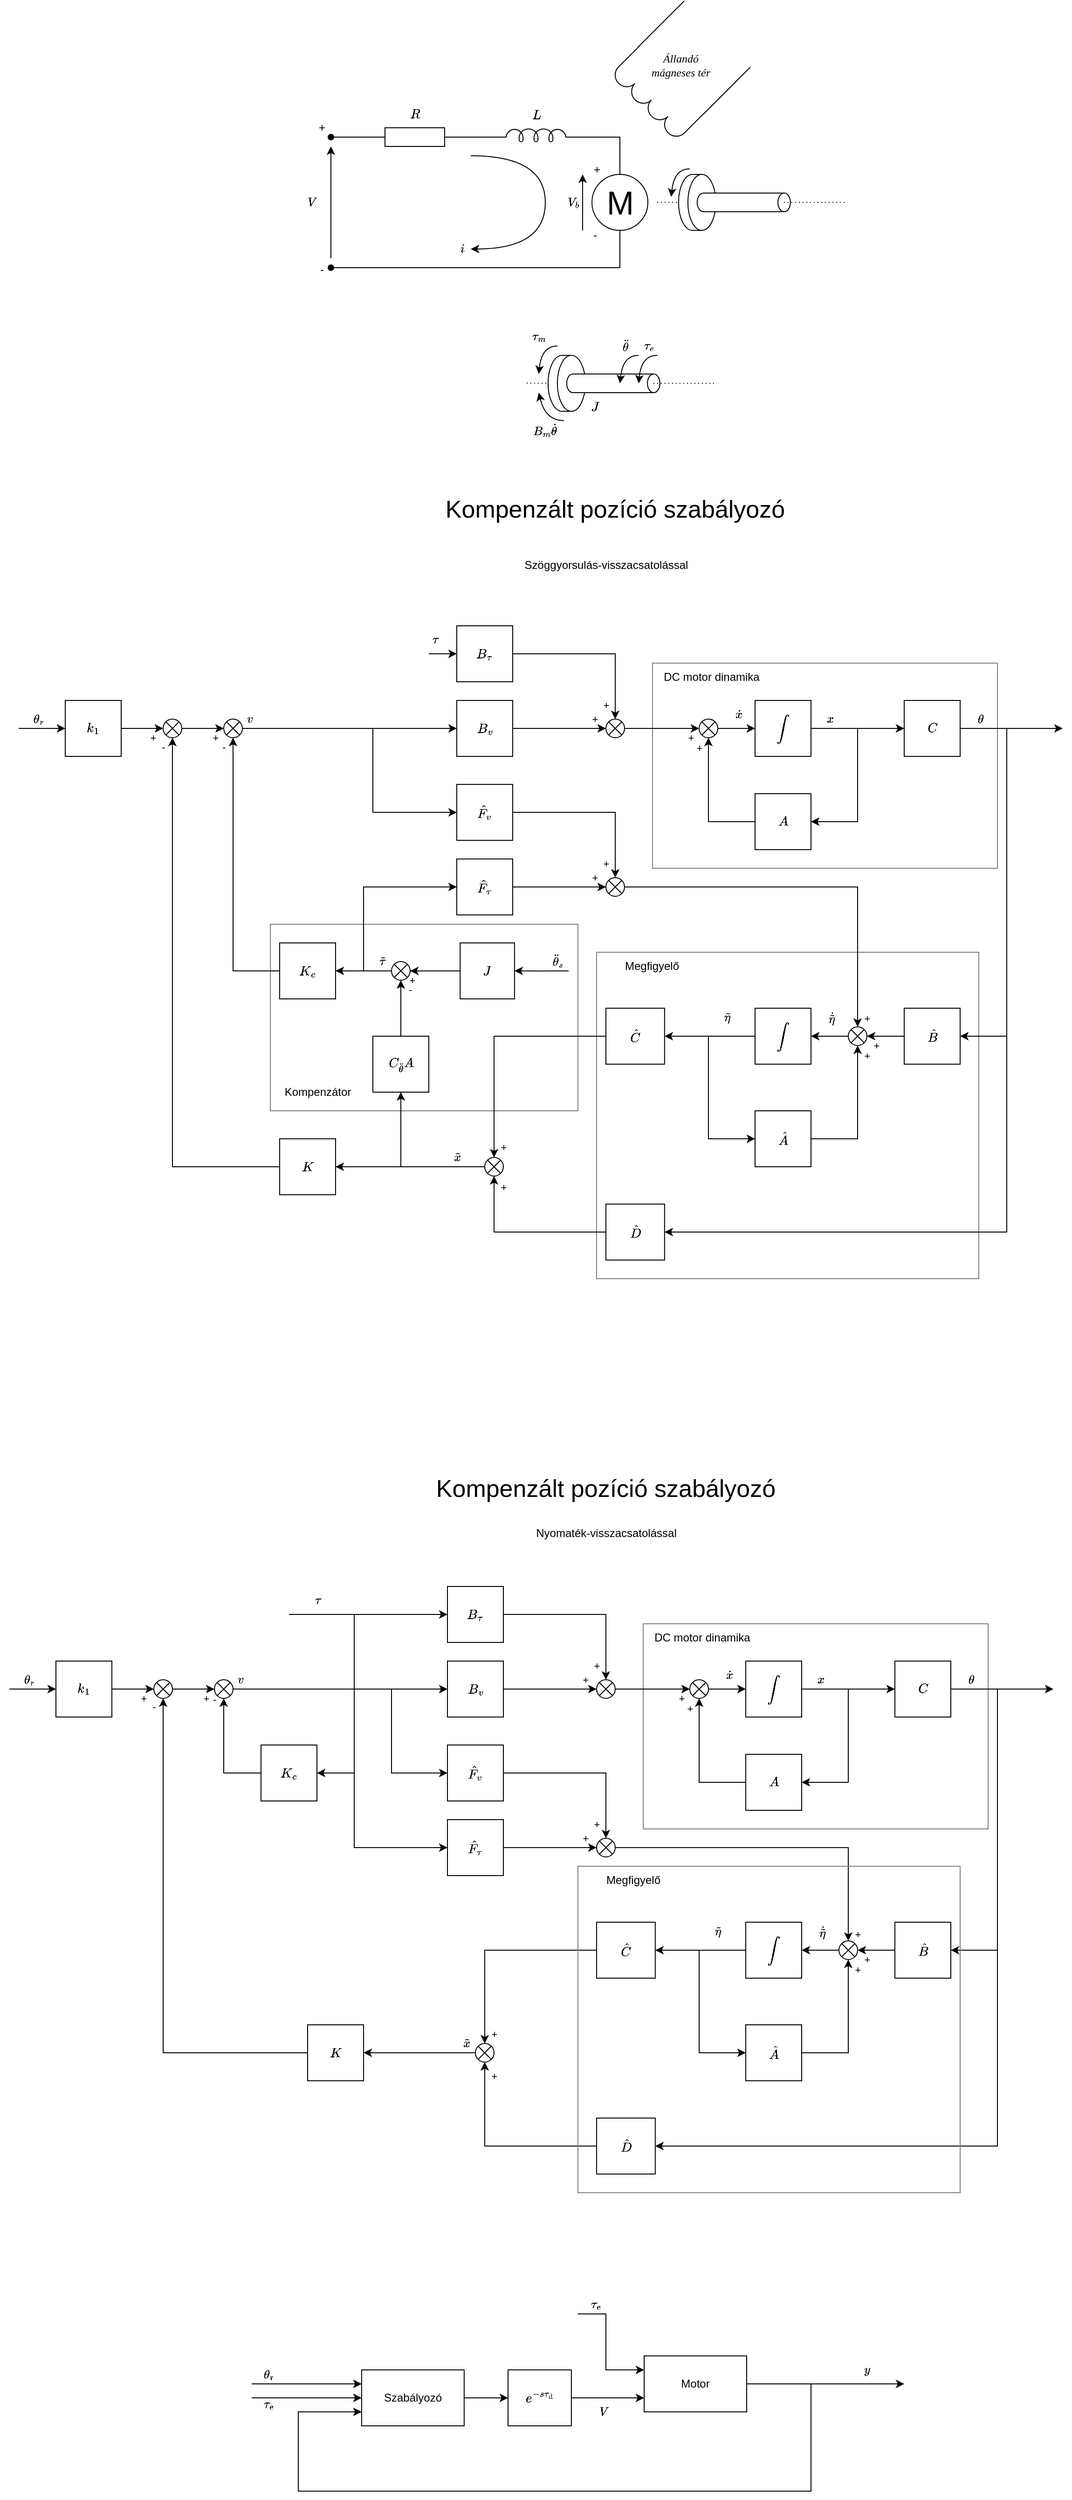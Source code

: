 <mxfile version="22.1.2" type="device">
  <diagram name="Page-1" id="nOor3UQUo27xB7jPh9vi">
    <mxGraphModel dx="-1294" dy="3151" grid="1" gridSize="10" guides="1" tooltips="1" connect="1" arrows="1" fold="1" page="1" pageScale="1" pageWidth="827" pageHeight="1169" math="1" shadow="0">
      <root>
        <mxCell id="0" />
        <mxCell id="1" parent="0" />
        <mxCell id="UDYI0fP8FvIa38QDDsYo-68" value="" style="group;movable=1;resizable=1;rotatable=1;deletable=1;editable=1;locked=0;connectable=1;" parent="1" vertex="1" connectable="0">
          <mxGeometry x="3310" y="-720" width="430" height="380" as="geometry" />
        </mxCell>
        <mxCell id="UDYI0fP8FvIa38QDDsYo-69" value="" style="group;movable=0;resizable=0;rotatable=0;deletable=0;editable=0;locked=1;connectable=0;" parent="UDYI0fP8FvIa38QDDsYo-68" vertex="1" connectable="0">
          <mxGeometry y="30" width="410" height="350" as="geometry" />
        </mxCell>
        <mxCell id="UDYI0fP8FvIa38QDDsYo-70" value="" style="rounded=0;whiteSpace=wrap;html=1;fillColor=none;strokeColor=#808080;movable=1;resizable=1;rotatable=1;deletable=1;editable=1;locked=0;connectable=1;" parent="UDYI0fP8FvIa38QDDsYo-69" vertex="1">
          <mxGeometry width="410" height="350.0" as="geometry" />
        </mxCell>
        <mxCell id="UDYI0fP8FvIa38QDDsYo-71" value="Megfigyelő" style="text;html=1;strokeColor=none;fillColor=none;align=center;verticalAlign=middle;whiteSpace=wrap;rounded=0;" parent="UDYI0fP8FvIa38QDDsYo-69" vertex="1">
          <mxGeometry width="119.03" height="30" as="geometry" />
        </mxCell>
        <mxCell id="UDYI0fP8FvIa38QDDsYo-5" value="$$\hat{C}$$" style="rounded=0;whiteSpace=wrap;html=1;" parent="UDYI0fP8FvIa38QDDsYo-68" vertex="1">
          <mxGeometry x="10.002" y="90" width="62.927" height="60" as="geometry" />
        </mxCell>
        <mxCell id="UDYI0fP8FvIa38QDDsYo-9" value="$$\hat{D}$$" style="rounded=0;whiteSpace=wrap;html=1;" parent="UDYI0fP8FvIa38QDDsYo-68" vertex="1">
          <mxGeometry x="10" y="300" width="62.927" height="60" as="geometry" />
        </mxCell>
        <mxCell id="gZT7zU2L0v1ULoVjLfHo-13" value="" style="group;movable=1;resizable=1;rotatable=1;deletable=1;editable=1;locked=0;connectable=1;" parent="1" vertex="1" connectable="0">
          <mxGeometry x="3370" y="-1000" width="370" height="220" as="geometry" />
        </mxCell>
        <mxCell id="gZT7zU2L0v1ULoVjLfHo-14" value="" style="rounded=0;whiteSpace=wrap;html=1;fillColor=none;strokeColor=#808080;movable=1;resizable=1;rotatable=1;deletable=1;editable=1;locked=0;connectable=1;" parent="gZT7zU2L0v1ULoVjLfHo-13" vertex="1">
          <mxGeometry width="370.0" height="220" as="geometry" />
        </mxCell>
        <mxCell id="gZT7zU2L0v1ULoVjLfHo-15" value="DC motor dinamika" style="text;html=1;strokeColor=none;fillColor=none;align=center;verticalAlign=middle;whiteSpace=wrap;rounded=0;movable=1;resizable=1;rotatable=1;deletable=1;editable=1;locked=0;connectable=1;" parent="gZT7zU2L0v1ULoVjLfHo-13" vertex="1">
          <mxGeometry width="126.857" height="30" as="geometry" />
        </mxCell>
        <mxCell id="UDYI0fP8FvIa38QDDsYo-8" value="" style="shape=sumEllipse;perimeter=ellipsePerimeter;whiteSpace=wrap;html=1;backgroundOutline=1;" parent="gZT7zU2L0v1ULoVjLfHo-13" vertex="1">
          <mxGeometry x="50.0" y="60" width="20" height="20" as="geometry" />
        </mxCell>
        <mxCell id="gZT7zU2L0v1ULoVjLfHo-10" value="" style="group;movable=1;resizable=1;rotatable=1;deletable=1;editable=1;locked=0;connectable=1;" parent="1" vertex="1" connectable="0">
          <mxGeometry x="2960" y="-720" width="350" height="200" as="geometry" />
        </mxCell>
        <mxCell id="UDYI0fP8FvIa38QDDsYo-66" value="" style="group" parent="gZT7zU2L0v1ULoVjLfHo-10" vertex="1" connectable="0">
          <mxGeometry width="350" height="200" as="geometry" />
        </mxCell>
        <mxCell id="gZT7zU2L0v1ULoVjLfHo-11" value="" style="rounded=0;whiteSpace=wrap;html=1;fillColor=none;strokeColor=#808080;movable=1;resizable=1;rotatable=1;deletable=1;editable=1;locked=0;connectable=1;" parent="UDYI0fP8FvIa38QDDsYo-66" vertex="1">
          <mxGeometry width="330" height="200" as="geometry" />
        </mxCell>
        <mxCell id="gZT7zU2L0v1ULoVjLfHo-12" value="Kompenzátor" style="text;html=1;strokeColor=none;fillColor=none;align=center;verticalAlign=middle;whiteSpace=wrap;rounded=0;" parent="UDYI0fP8FvIa38QDDsYo-66" vertex="1">
          <mxGeometry y="160" width="101.613" height="40" as="geometry" />
        </mxCell>
        <mxCell id="UDYI0fP8FvIa38QDDsYo-31" value="$$J$$" style="rounded=0;whiteSpace=wrap;html=1;" parent="UDYI0fP8FvIa38QDDsYo-66" vertex="1">
          <mxGeometry x="203.611" y="20" width="58.333" height="60" as="geometry" />
        </mxCell>
        <mxCell id="gZT7zU2L0v1ULoVjLfHo-17" style="edgeStyle=orthogonalEdgeStyle;rounded=0;orthogonalLoop=1;jettySize=auto;html=1;entryX=0;entryY=0.5;entryDx=0;entryDy=0;" parent="1" target="gZT7zU2L0v1ULoVjLfHo-22" edge="1">
          <mxGeometry relative="1" as="geometry">
            <mxPoint x="2655" y="-920.0" as="targetPoint" />
            <mxPoint x="2690" y="-930" as="sourcePoint" />
            <Array as="points">
              <mxPoint x="2710" y="-930" />
              <mxPoint x="2710" y="-930" />
            </Array>
          </mxGeometry>
        </mxCell>
        <mxCell id="gZT7zU2L0v1ULoVjLfHo-18" value="$$\theta_r$$" style="edgeLabel;html=1;align=center;verticalAlign=middle;resizable=0;points=[];labelBackgroundColor=none;" parent="gZT7zU2L0v1ULoVjLfHo-17" vertex="1" connectable="0">
          <mxGeometry x="-0.121" y="-1" relative="1" as="geometry">
            <mxPoint x="-1" y="-11" as="offset" />
          </mxGeometry>
        </mxCell>
        <mxCell id="gZT7zU2L0v1ULoVjLfHo-21" style="edgeStyle=orthogonalEdgeStyle;rounded=0;orthogonalLoop=1;jettySize=auto;html=1;entryX=0;entryY=0.5;entryDx=0;entryDy=0;" parent="1" source="gZT7zU2L0v1ULoVjLfHo-22" target="UDYI0fP8FvIa38QDDsYo-25" edge="1">
          <mxGeometry relative="1" as="geometry">
            <mxPoint x="2840" y="-930" as="targetPoint" />
          </mxGeometry>
        </mxCell>
        <mxCell id="UDYI0fP8FvIa38QDDsYo-59" value="+" style="edgeLabel;html=1;align=center;verticalAlign=middle;resizable=0;points=[];" parent="gZT7zU2L0v1ULoVjLfHo-21" vertex="1" connectable="0">
          <mxGeometry x="0.506" y="-1" relative="1" as="geometry">
            <mxPoint y="9" as="offset" />
          </mxGeometry>
        </mxCell>
        <mxCell id="gZT7zU2L0v1ULoVjLfHo-22" value="$$k_1$$" style="rounded=0;whiteSpace=wrap;html=1;" parent="1" vertex="1">
          <mxGeometry x="2740" y="-960" width="60" height="60" as="geometry" />
        </mxCell>
        <mxCell id="UDYI0fP8FvIa38QDDsYo-23" style="edgeStyle=orthogonalEdgeStyle;rounded=0;orthogonalLoop=1;jettySize=auto;html=1;entryX=0;entryY=0.5;entryDx=0;entryDy=0;" parent="1" source="gZT7zU2L0v1ULoVjLfHo-24" target="UDYI0fP8FvIa38QDDsYo-18" edge="1">
          <mxGeometry relative="1" as="geometry" />
        </mxCell>
        <mxCell id="UDYI0fP8FvIa38QDDsYo-50" value="+" style="edgeLabel;html=1;align=center;verticalAlign=middle;resizable=0;points=[];labelBackgroundColor=none;" parent="UDYI0fP8FvIa38QDDsYo-23" vertex="1" connectable="0">
          <mxGeometry x="0.571" relative="1" as="geometry">
            <mxPoint x="9" y="-10" as="offset" />
          </mxGeometry>
        </mxCell>
        <mxCell id="gZT7zU2L0v1ULoVjLfHo-24" value="$$B_v$$" style="rounded=0;whiteSpace=wrap;html=1;" parent="1" vertex="1">
          <mxGeometry x="3160" y="-960" width="60" height="60" as="geometry" />
        </mxCell>
        <mxCell id="gZT7zU2L0v1ULoVjLfHo-25" style="edgeStyle=orthogonalEdgeStyle;rounded=0;orthogonalLoop=1;jettySize=auto;html=1;entryX=0;entryY=0.5;entryDx=0;entryDy=0;exitX=1;exitY=0.5;exitDx=0;exitDy=0;" parent="1" source="UDYI0fP8FvIa38QDDsYo-8" target="gZT7zU2L0v1ULoVjLfHo-30" edge="1">
          <mxGeometry relative="1" as="geometry">
            <mxPoint x="3447" y="-930" as="sourcePoint" />
            <Array as="points">
              <mxPoint x="3440" y="-930" />
              <mxPoint x="3440" y="-930" />
            </Array>
          </mxGeometry>
        </mxCell>
        <mxCell id="gZT7zU2L0v1ULoVjLfHo-26" value="$$\dot{x}$$" style="edgeLabel;html=1;align=center;verticalAlign=middle;resizable=0;points=[];labelBackgroundColor=none;" parent="gZT7zU2L0v1ULoVjLfHo-25" vertex="1" connectable="0">
          <mxGeometry x="-0.201" relative="1" as="geometry">
            <mxPoint x="6" y="-15" as="offset" />
          </mxGeometry>
        </mxCell>
        <mxCell id="gZT7zU2L0v1ULoVjLfHo-28" style="edgeStyle=orthogonalEdgeStyle;rounded=0;orthogonalLoop=1;jettySize=auto;html=1;entryX=1;entryY=0.5;entryDx=0;entryDy=0;exitX=1;exitY=0.5;exitDx=0;exitDy=0;" parent="1" source="gZT7zU2L0v1ULoVjLfHo-30" target="gZT7zU2L0v1ULoVjLfHo-32" edge="1">
          <mxGeometry relative="1" as="geometry">
            <Array as="points">
              <mxPoint x="3590" y="-930" />
              <mxPoint x="3590" y="-830" />
            </Array>
          </mxGeometry>
        </mxCell>
        <mxCell id="gZT7zU2L0v1ULoVjLfHo-29" value="$$x$$" style="edgeStyle=orthogonalEdgeStyle;rounded=0;orthogonalLoop=1;jettySize=auto;html=1;entryX=0;entryY=0.5;entryDx=0;entryDy=0;labelBackgroundColor=none;" parent="1" source="gZT7zU2L0v1ULoVjLfHo-30" target="gZT7zU2L0v1ULoVjLfHo-37" edge="1">
          <mxGeometry x="-0.6" y="10" relative="1" as="geometry">
            <mxPoint as="offset" />
          </mxGeometry>
        </mxCell>
        <mxCell id="gZT7zU2L0v1ULoVjLfHo-30" value="$$\int$$" style="rounded=0;whiteSpace=wrap;html=1;" parent="1" vertex="1">
          <mxGeometry x="3480" y="-960" width="60" height="60" as="geometry" />
        </mxCell>
        <mxCell id="gZT7zU2L0v1ULoVjLfHo-31" style="edgeStyle=orthogonalEdgeStyle;rounded=0;orthogonalLoop=1;jettySize=auto;html=1;entryX=0.5;entryY=1;entryDx=0;entryDy=0;" parent="1" source="gZT7zU2L0v1ULoVjLfHo-32" target="UDYI0fP8FvIa38QDDsYo-8" edge="1">
          <mxGeometry relative="1" as="geometry">
            <mxPoint x="3437" y="-915" as="targetPoint" />
          </mxGeometry>
        </mxCell>
        <mxCell id="UDYI0fP8FvIa38QDDsYo-49" value="+" style="edgeLabel;html=1;align=center;verticalAlign=middle;resizable=0;points=[];labelBackgroundColor=none;" parent="gZT7zU2L0v1ULoVjLfHo-31" vertex="1" connectable="0">
          <mxGeometry x="0.757" y="1" relative="1" as="geometry">
            <mxPoint x="-9" y="-6" as="offset" />
          </mxGeometry>
        </mxCell>
        <mxCell id="gZT7zU2L0v1ULoVjLfHo-32" value="$$A$$" style="rounded=0;whiteSpace=wrap;html=1;" parent="1" vertex="1">
          <mxGeometry x="3480" y="-860" width="60" height="60" as="geometry" />
        </mxCell>
        <mxCell id="gZT7zU2L0v1ULoVjLfHo-33" style="edgeStyle=orthogonalEdgeStyle;rounded=0;orthogonalLoop=1;jettySize=auto;html=1;" parent="1" source="gZT7zU2L0v1ULoVjLfHo-37" edge="1">
          <mxGeometry relative="1" as="geometry">
            <mxPoint x="3810" y="-930" as="targetPoint" />
          </mxGeometry>
        </mxCell>
        <mxCell id="gZT7zU2L0v1ULoVjLfHo-34" value="$$\theta$$" style="edgeLabel;html=1;align=center;verticalAlign=middle;resizable=0;points=[];labelBackgroundColor=none;" parent="gZT7zU2L0v1ULoVjLfHo-33" vertex="1" connectable="0">
          <mxGeometry x="-0.073" relative="1" as="geometry">
            <mxPoint x="-29" y="-10" as="offset" />
          </mxGeometry>
        </mxCell>
        <mxCell id="gZT7zU2L0v1ULoVjLfHo-35" style="edgeStyle=orthogonalEdgeStyle;rounded=0;orthogonalLoop=1;jettySize=auto;html=1;entryX=1;entryY=0.5;entryDx=0;entryDy=0;exitX=1;exitY=0.5;exitDx=0;exitDy=0;" parent="1" source="gZT7zU2L0v1ULoVjLfHo-37" target="gZT7zU2L0v1ULoVjLfHo-52" edge="1">
          <mxGeometry relative="1" as="geometry">
            <mxPoint x="3755.0" y="-545.0" as="targetPoint" />
            <Array as="points">
              <mxPoint x="3750" y="-930" />
              <mxPoint x="3750" y="-600" />
            </Array>
          </mxGeometry>
        </mxCell>
        <mxCell id="gZT7zU2L0v1ULoVjLfHo-36" style="edgeStyle=orthogonalEdgeStyle;rounded=0;orthogonalLoop=1;jettySize=auto;html=1;entryX=1;entryY=0.5;entryDx=0;entryDy=0;exitX=1;exitY=0.5;exitDx=0;exitDy=0;" parent="1" source="gZT7zU2L0v1ULoVjLfHo-37" target="UDYI0fP8FvIa38QDDsYo-9" edge="1">
          <mxGeometry relative="1" as="geometry">
            <mxPoint x="2920" y="-915" as="targetPoint" />
            <Array as="points">
              <mxPoint x="3750" y="-930" />
              <mxPoint x="3750" y="-390" />
            </Array>
          </mxGeometry>
        </mxCell>
        <mxCell id="gZT7zU2L0v1ULoVjLfHo-37" value="$$C$$" style="rounded=0;whiteSpace=wrap;html=1;" parent="1" vertex="1">
          <mxGeometry x="3640" y="-960" width="60" height="60" as="geometry" />
        </mxCell>
        <mxCell id="gZT7zU2L0v1ULoVjLfHo-38" value="Kompenzált pozíció szabályozó" style="text;html=1;strokeColor=none;fillColor=none;align=center;verticalAlign=middle;whiteSpace=wrap;rounded=0;fontSize=26;" parent="1" vertex="1">
          <mxGeometry x="3145" y="-1180" width="370" height="30" as="geometry" />
        </mxCell>
        <mxCell id="gZT7zU2L0v1ULoVjLfHo-39" style="edgeStyle=orthogonalEdgeStyle;rounded=0;orthogonalLoop=1;jettySize=auto;html=1;entryX=0.5;entryY=0;entryDx=0;entryDy=0;exitX=1;exitY=0.5;exitDx=0;exitDy=0;" parent="1" source="UDYI0fP8FvIa38QDDsYo-37" target="UDYI0fP8FvIa38QDDsYo-2" edge="1">
          <mxGeometry relative="1" as="geometry">
            <mxPoint x="3550" y="-530" as="targetPoint" />
            <mxPoint x="3500" y="-670" as="sourcePoint" />
          </mxGeometry>
        </mxCell>
        <mxCell id="UDYI0fP8FvIa38QDDsYo-60" value="+" style="edgeLabel;html=1;align=center;verticalAlign=middle;resizable=0;points=[];" parent="gZT7zU2L0v1ULoVjLfHo-39" vertex="1" connectable="0">
          <mxGeometry x="0.922" relative="1" as="geometry">
            <mxPoint x="10" y="6" as="offset" />
          </mxGeometry>
        </mxCell>
        <mxCell id="UDYI0fP8FvIa38QDDsYo-47" style="edgeStyle=orthogonalEdgeStyle;rounded=0;orthogonalLoop=1;jettySize=auto;html=1;entryX=0.5;entryY=0;entryDx=0;entryDy=0;" parent="1" source="gZT7zU2L0v1ULoVjLfHo-40" target="UDYI0fP8FvIa38QDDsYo-37" edge="1">
          <mxGeometry relative="1" as="geometry" />
        </mxCell>
        <mxCell id="UDYI0fP8FvIa38QDDsYo-53" value="+" style="edgeLabel;html=1;align=center;verticalAlign=middle;resizable=0;points=[];labelBackgroundColor=none;" parent="UDYI0fP8FvIa38QDDsYo-47" vertex="1" connectable="0">
          <mxGeometry x="0.779" y="1" relative="1" as="geometry">
            <mxPoint x="-11" y="5" as="offset" />
          </mxGeometry>
        </mxCell>
        <mxCell id="gZT7zU2L0v1ULoVjLfHo-40" value="$$\hat{F}_v$$" style="rounded=0;whiteSpace=wrap;html=1;" parent="1" vertex="1">
          <mxGeometry x="3160" y="-870" width="60" height="60" as="geometry" />
        </mxCell>
        <mxCell id="gZT7zU2L0v1ULoVjLfHo-41" style="edgeStyle=orthogonalEdgeStyle;rounded=0;orthogonalLoop=1;jettySize=auto;html=1;exitX=0;exitY=0.5;exitDx=0;exitDy=0;entryX=1;entryY=0.5;entryDx=0;entryDy=0;" parent="1" source="gZT7zU2L0v1ULoVjLfHo-48" target="UDYI0fP8FvIa38QDDsYo-5" edge="1">
          <mxGeometry relative="1" as="geometry">
            <mxPoint x="3396.8" y="-550" as="sourcePoint" />
            <mxPoint x="3340" y="-550" as="targetPoint" />
          </mxGeometry>
        </mxCell>
        <mxCell id="gZT7zU2L0v1ULoVjLfHo-42" value="$$\tilde{\eta}$$" style="edgeLabel;html=1;align=center;verticalAlign=middle;resizable=0;points=[];labelBackgroundColor=none;" parent="gZT7zU2L0v1ULoVjLfHo-41" vertex="1" connectable="0">
          <mxGeometry x="-0.201" relative="1" as="geometry">
            <mxPoint x="9" y="-20" as="offset" />
          </mxGeometry>
        </mxCell>
        <mxCell id="gZT7zU2L0v1ULoVjLfHo-48" value="$$\int$$" style="rounded=0;whiteSpace=wrap;html=1;" parent="1" vertex="1">
          <mxGeometry x="3480" y="-630" width="60" height="60" as="geometry" />
        </mxCell>
        <mxCell id="gZT7zU2L0v1ULoVjLfHo-49" style="edgeStyle=orthogonalEdgeStyle;rounded=0;orthogonalLoop=1;jettySize=auto;html=1;entryX=0;entryY=0.5;entryDx=0;entryDy=0;startArrow=classic;startFill=1;endArrow=none;endFill=0;exitX=0;exitY=0.5;exitDx=0;exitDy=0;" parent="1" source="gZT7zU2L0v1ULoVjLfHo-50" edge="1">
          <mxGeometry relative="1" as="geometry">
            <mxPoint x="3460" y="-490" as="sourcePoint" />
            <mxPoint x="3460" y="-600.0" as="targetPoint" />
            <Array as="points">
              <mxPoint x="3430" y="-490" />
              <mxPoint x="3430" y="-600" />
            </Array>
          </mxGeometry>
        </mxCell>
        <mxCell id="UDYI0fP8FvIa38QDDsYo-4" style="edgeStyle=orthogonalEdgeStyle;rounded=0;orthogonalLoop=1;jettySize=auto;html=1;entryX=0.5;entryY=1;entryDx=0;entryDy=0;" parent="1" source="gZT7zU2L0v1ULoVjLfHo-50" target="UDYI0fP8FvIa38QDDsYo-2" edge="1">
          <mxGeometry relative="1" as="geometry" />
        </mxCell>
        <mxCell id="UDYI0fP8FvIa38QDDsYo-62" value="+" style="edgeLabel;html=1;align=center;verticalAlign=middle;resizable=0;points=[];" parent="UDYI0fP8FvIa38QDDsYo-4" vertex="1" connectable="0">
          <mxGeometry x="0.809" relative="1" as="geometry">
            <mxPoint x="10" y="-4" as="offset" />
          </mxGeometry>
        </mxCell>
        <mxCell id="gZT7zU2L0v1ULoVjLfHo-50" value="$$\hat{A}$$" style="rounded=0;whiteSpace=wrap;html=1;" parent="1" vertex="1">
          <mxGeometry x="3480" y="-520" width="60" height="60" as="geometry" />
        </mxCell>
        <mxCell id="UDYI0fP8FvIa38QDDsYo-1" style="edgeStyle=orthogonalEdgeStyle;rounded=0;orthogonalLoop=1;jettySize=auto;html=1;entryX=1;entryY=0.5;entryDx=0;entryDy=0;" parent="1" source="gZT7zU2L0v1ULoVjLfHo-52" target="UDYI0fP8FvIa38QDDsYo-2" edge="1">
          <mxGeometry relative="1" as="geometry">
            <mxPoint x="3610" y="-565" as="targetPoint" />
          </mxGeometry>
        </mxCell>
        <mxCell id="UDYI0fP8FvIa38QDDsYo-61" value="+" style="edgeLabel;html=1;align=center;verticalAlign=middle;resizable=0;points=[];" parent="UDYI0fP8FvIa38QDDsYo-1" vertex="1" connectable="0">
          <mxGeometry x="0.359" relative="1" as="geometry">
            <mxPoint x="-3" y="10" as="offset" />
          </mxGeometry>
        </mxCell>
        <mxCell id="gZT7zU2L0v1ULoVjLfHo-52" value="$$\hat{B}$$" style="rounded=0;whiteSpace=wrap;html=1;" parent="1" vertex="1">
          <mxGeometry x="3640" y="-630" width="60" height="60" as="geometry" />
        </mxCell>
        <mxCell id="UDYI0fP8FvIa38QDDsYo-29" style="edgeStyle=orthogonalEdgeStyle;rounded=0;orthogonalLoop=1;jettySize=auto;html=1;entryX=0.5;entryY=1;entryDx=0;entryDy=0;" parent="1" source="gZT7zU2L0v1ULoVjLfHo-63" target="UDYI0fP8FvIa38QDDsYo-28" edge="1">
          <mxGeometry relative="1" as="geometry" />
        </mxCell>
        <mxCell id="UDYI0fP8FvIa38QDDsYo-55" value="-" style="edgeLabel;html=1;align=center;verticalAlign=middle;resizable=0;points=[];labelBackgroundColor=none;" parent="UDYI0fP8FvIa38QDDsYo-29" vertex="1" connectable="0">
          <mxGeometry x="0.501" y="-1" relative="1" as="geometry">
            <mxPoint x="9" y="-5" as="offset" />
          </mxGeometry>
        </mxCell>
        <mxCell id="gZT7zU2L0v1ULoVjLfHo-63" value="$$C_{\ddot{\theta}}A$$" style="rounded=0;whiteSpace=wrap;html=1;" parent="1" vertex="1">
          <mxGeometry x="3070" y="-600" width="60" height="60" as="geometry" />
        </mxCell>
        <mxCell id="gZT7zU2L0v1ULoVjLfHo-64" value="" style="endArrow=classic;html=1;rounded=0;entryX=1;entryY=0.5;entryDx=0;entryDy=0;" parent="1" target="UDYI0fP8FvIa38QDDsYo-31" edge="1">
          <mxGeometry width="50" height="50" relative="1" as="geometry">
            <mxPoint x="3280" y="-670" as="sourcePoint" />
            <mxPoint x="3248" y="-670.13" as="targetPoint" />
            <Array as="points">
              <mxPoint x="3248" y="-669.86" />
            </Array>
          </mxGeometry>
        </mxCell>
        <mxCell id="gZT7zU2L0v1ULoVjLfHo-65" value="$$\ddot{\theta}_s$$" style="edgeLabel;html=1;align=center;verticalAlign=middle;resizable=0;points=[];labelBackgroundColor=none;" parent="gZT7zU2L0v1ULoVjLfHo-64" vertex="1" connectable="0">
          <mxGeometry x="-0.424" y="-2" relative="1" as="geometry">
            <mxPoint x="4" y="-9" as="offset" />
          </mxGeometry>
        </mxCell>
        <mxCell id="UDYI0fP8FvIa38QDDsYo-3" style="edgeStyle=orthogonalEdgeStyle;rounded=0;orthogonalLoop=1;jettySize=auto;html=1;entryX=1;entryY=0.5;entryDx=0;entryDy=0;" parent="1" source="UDYI0fP8FvIa38QDDsYo-2" target="gZT7zU2L0v1ULoVjLfHo-48" edge="1">
          <mxGeometry relative="1" as="geometry" />
        </mxCell>
        <mxCell id="UDYI0fP8FvIa38QDDsYo-72" value="$$\dot{\tilde{\eta}}$$" style="edgeLabel;html=1;align=center;verticalAlign=middle;resizable=0;points=[];labelBackgroundColor=none;" parent="UDYI0fP8FvIa38QDDsYo-3" vertex="1" connectable="0">
          <mxGeometry x="-0.089" y="-2" relative="1" as="geometry">
            <mxPoint y="-18" as="offset" />
          </mxGeometry>
        </mxCell>
        <mxCell id="UDYI0fP8FvIa38QDDsYo-2" value="" style="shape=sumEllipse;perimeter=ellipsePerimeter;whiteSpace=wrap;html=1;backgroundOutline=1;" parent="1" vertex="1">
          <mxGeometry x="3580" y="-610" width="20" height="20" as="geometry" />
        </mxCell>
        <mxCell id="UDYI0fP8FvIa38QDDsYo-7" style="edgeStyle=orthogonalEdgeStyle;rounded=0;orthogonalLoop=1;jettySize=auto;html=1;entryX=0.5;entryY=0;entryDx=0;entryDy=0;" parent="1" source="UDYI0fP8FvIa38QDDsYo-5" target="UDYI0fP8FvIa38QDDsYo-6" edge="1">
          <mxGeometry relative="1" as="geometry" />
        </mxCell>
        <mxCell id="UDYI0fP8FvIa38QDDsYo-63" value="+" style="edgeLabel;html=1;align=center;verticalAlign=middle;resizable=0;points=[];" parent="UDYI0fP8FvIa38QDDsYo-7" vertex="1" connectable="0">
          <mxGeometry x="0.907" y="1" relative="1" as="geometry">
            <mxPoint x="9" as="offset" />
          </mxGeometry>
        </mxCell>
        <mxCell id="UDYI0fP8FvIa38QDDsYo-12" style="edgeStyle=orthogonalEdgeStyle;rounded=0;orthogonalLoop=1;jettySize=auto;html=1;entryX=1;entryY=0.5;entryDx=0;entryDy=0;" parent="1" source="UDYI0fP8FvIa38QDDsYo-6" target="UDYI0fP8FvIa38QDDsYo-11" edge="1">
          <mxGeometry relative="1" as="geometry" />
        </mxCell>
        <mxCell id="UDYI0fP8FvIa38QDDsYo-13" value="$$\tilde{x}$$" style="edgeLabel;html=1;align=center;verticalAlign=middle;resizable=0;points=[];labelBackgroundColor=none;" parent="UDYI0fP8FvIa38QDDsYo-12" vertex="1" connectable="0">
          <mxGeometry x="0.626" relative="1" as="geometry">
            <mxPoint x="100" y="-10" as="offset" />
          </mxGeometry>
        </mxCell>
        <mxCell id="UDYI0fP8FvIa38QDDsYo-14" style="edgeStyle=orthogonalEdgeStyle;rounded=0;orthogonalLoop=1;jettySize=auto;html=1;entryX=0.5;entryY=1;entryDx=0;entryDy=0;" parent="1" source="UDYI0fP8FvIa38QDDsYo-6" target="gZT7zU2L0v1ULoVjLfHo-63" edge="1">
          <mxGeometry relative="1" as="geometry" />
        </mxCell>
        <mxCell id="UDYI0fP8FvIa38QDDsYo-6" value="" style="shape=sumEllipse;perimeter=ellipsePerimeter;whiteSpace=wrap;html=1;backgroundOutline=1;" parent="1" vertex="1">
          <mxGeometry x="3190" y="-470" width="20" height="20" as="geometry" />
        </mxCell>
        <mxCell id="UDYI0fP8FvIa38QDDsYo-10" style="edgeStyle=orthogonalEdgeStyle;rounded=0;orthogonalLoop=1;jettySize=auto;html=1;entryX=0.5;entryY=1;entryDx=0;entryDy=0;" parent="1" source="UDYI0fP8FvIa38QDDsYo-9" target="UDYI0fP8FvIa38QDDsYo-6" edge="1">
          <mxGeometry relative="1" as="geometry" />
        </mxCell>
        <mxCell id="UDYI0fP8FvIa38QDDsYo-64" value="+" style="edgeLabel;html=1;align=center;verticalAlign=middle;resizable=0;points=[];" parent="UDYI0fP8FvIa38QDDsYo-10" vertex="1" connectable="0">
          <mxGeometry x="0.864" relative="1" as="geometry">
            <mxPoint x="10" as="offset" />
          </mxGeometry>
        </mxCell>
        <mxCell id="UDYI0fP8FvIa38QDDsYo-42" style="edgeStyle=orthogonalEdgeStyle;rounded=0;orthogonalLoop=1;jettySize=auto;html=1;entryX=0.5;entryY=1;entryDx=0;entryDy=0;" parent="1" source="UDYI0fP8FvIa38QDDsYo-11" target="UDYI0fP8FvIa38QDDsYo-25" edge="1">
          <mxGeometry relative="1" as="geometry" />
        </mxCell>
        <mxCell id="UDYI0fP8FvIa38QDDsYo-58" value="-" style="edgeLabel;html=1;align=center;verticalAlign=middle;resizable=0;points=[];" parent="UDYI0fP8FvIa38QDDsYo-42" vertex="1" connectable="0">
          <mxGeometry x="0.951" relative="1" as="geometry">
            <mxPoint x="-10" y="-4" as="offset" />
          </mxGeometry>
        </mxCell>
        <mxCell id="UDYI0fP8FvIa38QDDsYo-11" value="$$K$$" style="rounded=0;whiteSpace=wrap;html=1;" parent="1" vertex="1">
          <mxGeometry x="2970" y="-490" width="60" height="60" as="geometry" />
        </mxCell>
        <mxCell id="UDYI0fP8FvIa38QDDsYo-22" style="edgeStyle=orthogonalEdgeStyle;rounded=0;orthogonalLoop=1;jettySize=auto;html=1;entryX=0.5;entryY=0;entryDx=0;entryDy=0;strokeColor=default;strokeWidth=1;" parent="1" source="UDYI0fP8FvIa38QDDsYo-15" target="UDYI0fP8FvIa38QDDsYo-18" edge="1">
          <mxGeometry relative="1" as="geometry" />
        </mxCell>
        <mxCell id="UDYI0fP8FvIa38QDDsYo-51" value="+" style="edgeLabel;html=1;align=center;verticalAlign=middle;resizable=0;points=[];labelBackgroundColor=none;" parent="UDYI0fP8FvIa38QDDsYo-22" vertex="1" connectable="0">
          <mxGeometry x="0.743" relative="1" as="geometry">
            <mxPoint x="-10" y="8" as="offset" />
          </mxGeometry>
        </mxCell>
        <mxCell id="UDYI0fP8FvIa38QDDsYo-15" value="$$B_\tau$$" style="rounded=0;whiteSpace=wrap;html=1;" parent="1" vertex="1">
          <mxGeometry x="3160" y="-1040" width="60" height="60" as="geometry" />
        </mxCell>
        <mxCell id="UDYI0fP8FvIa38QDDsYo-24" style="edgeStyle=orthogonalEdgeStyle;rounded=0;orthogonalLoop=1;jettySize=auto;html=1;entryX=0;entryY=0.5;entryDx=0;entryDy=0;" parent="1" source="UDYI0fP8FvIa38QDDsYo-18" target="UDYI0fP8FvIa38QDDsYo-8" edge="1">
          <mxGeometry relative="1" as="geometry" />
        </mxCell>
        <mxCell id="UDYI0fP8FvIa38QDDsYo-48" value="+" style="edgeLabel;html=1;align=center;verticalAlign=middle;resizable=0;points=[];labelBackgroundColor=none;" parent="UDYI0fP8FvIa38QDDsYo-24" vertex="1" connectable="0">
          <mxGeometry x="0.77" y="-1" relative="1" as="geometry">
            <mxPoint y="9" as="offset" />
          </mxGeometry>
        </mxCell>
        <mxCell id="UDYI0fP8FvIa38QDDsYo-18" value="" style="shape=sumEllipse;perimeter=ellipsePerimeter;whiteSpace=wrap;html=1;backgroundOutline=1;" parent="1" vertex="1">
          <mxGeometry x="3320" y="-940" width="20" height="20" as="geometry" />
        </mxCell>
        <mxCell id="UDYI0fP8FvIa38QDDsYo-20" value="" style="endArrow=classic;html=1;rounded=0;entryX=0;entryY=0.5;entryDx=0;entryDy=0;" parent="1" target="UDYI0fP8FvIa38QDDsYo-15" edge="1">
          <mxGeometry width="50" height="50" relative="1" as="geometry">
            <mxPoint x="3130" y="-1010" as="sourcePoint" />
            <mxPoint x="3210" y="-910" as="targetPoint" />
          </mxGeometry>
        </mxCell>
        <mxCell id="UDYI0fP8FvIa38QDDsYo-21" value="$$\tau$$" style="edgeLabel;html=1;align=center;verticalAlign=middle;resizable=0;points=[];labelBackgroundColor=none;" parent="UDYI0fP8FvIa38QDDsYo-20" vertex="1" connectable="0">
          <mxGeometry x="-0.667" y="1" relative="1" as="geometry">
            <mxPoint x="2" y="-14" as="offset" />
          </mxGeometry>
        </mxCell>
        <mxCell id="UDYI0fP8FvIa38QDDsYo-40" style="edgeStyle=orthogonalEdgeStyle;rounded=0;orthogonalLoop=1;jettySize=auto;html=1;entryX=0;entryY=0.5;entryDx=0;entryDy=0;" parent="1" source="UDYI0fP8FvIa38QDDsYo-25" target="UDYI0fP8FvIa38QDDsYo-38" edge="1">
          <mxGeometry relative="1" as="geometry" />
        </mxCell>
        <mxCell id="UDYI0fP8FvIa38QDDsYo-56" value="+" style="edgeLabel;html=1;align=center;verticalAlign=middle;resizable=0;points=[];" parent="UDYI0fP8FvIa38QDDsYo-40" vertex="1" connectable="0">
          <mxGeometry x="0.567" relative="1" as="geometry">
            <mxPoint y="10" as="offset" />
          </mxGeometry>
        </mxCell>
        <mxCell id="UDYI0fP8FvIa38QDDsYo-25" value="" style="shape=sumEllipse;perimeter=ellipsePerimeter;whiteSpace=wrap;html=1;backgroundOutline=1;" parent="1" vertex="1">
          <mxGeometry x="2845" y="-940" width="20" height="20" as="geometry" />
        </mxCell>
        <mxCell id="UDYI0fP8FvIa38QDDsYo-39" style="edgeStyle=orthogonalEdgeStyle;rounded=0;orthogonalLoop=1;jettySize=auto;html=1;entryX=0.5;entryY=1;entryDx=0;entryDy=0;" parent="1" source="UDYI0fP8FvIa38QDDsYo-27" target="UDYI0fP8FvIa38QDDsYo-38" edge="1">
          <mxGeometry relative="1" as="geometry" />
        </mxCell>
        <mxCell id="UDYI0fP8FvIa38QDDsYo-57" value="-" style="edgeLabel;html=1;align=center;verticalAlign=middle;resizable=0;points=[];" parent="UDYI0fP8FvIa38QDDsYo-39" vertex="1" connectable="0">
          <mxGeometry x="0.904" relative="1" as="geometry">
            <mxPoint x="-10" y="-5" as="offset" />
          </mxGeometry>
        </mxCell>
        <mxCell id="UDYI0fP8FvIa38QDDsYo-27" value="$$K_c$$" style="rounded=0;whiteSpace=wrap;html=1;" parent="1" vertex="1">
          <mxGeometry x="2970" y="-700" width="60" height="60" as="geometry" />
        </mxCell>
        <mxCell id="UDYI0fP8FvIa38QDDsYo-33" style="edgeStyle=orthogonalEdgeStyle;rounded=0;orthogonalLoop=1;jettySize=auto;html=1;entryX=1;entryY=0.5;entryDx=0;entryDy=0;" parent="1" source="UDYI0fP8FvIa38QDDsYo-28" target="UDYI0fP8FvIa38QDDsYo-27" edge="1">
          <mxGeometry relative="1" as="geometry" />
        </mxCell>
        <mxCell id="UDYI0fP8FvIa38QDDsYo-34" value="$$\tilde{\tau}$$" style="edgeLabel;html=1;align=center;verticalAlign=middle;resizable=0;points=[];labelBackgroundColor=none;" parent="UDYI0fP8FvIa38QDDsYo-33" vertex="1" connectable="0">
          <mxGeometry x="0.103" y="-1" relative="1" as="geometry">
            <mxPoint x="23" y="-9" as="offset" />
          </mxGeometry>
        </mxCell>
        <mxCell id="UDYI0fP8FvIa38QDDsYo-45" style="edgeStyle=orthogonalEdgeStyle;rounded=0;orthogonalLoop=1;jettySize=auto;html=1;entryX=0;entryY=0.5;entryDx=0;entryDy=0;exitX=0;exitY=0.5;exitDx=0;exitDy=0;" parent="1" source="UDYI0fP8FvIa38QDDsYo-28" target="UDYI0fP8FvIa38QDDsYo-43" edge="1">
          <mxGeometry relative="1" as="geometry">
            <mxPoint x="3060" y="-780.0" as="targetPoint" />
            <Array as="points">
              <mxPoint x="3060" y="-670" />
              <mxPoint x="3060" y="-760" />
            </Array>
          </mxGeometry>
        </mxCell>
        <mxCell id="UDYI0fP8FvIa38QDDsYo-28" value="" style="shape=sumEllipse;perimeter=ellipsePerimeter;whiteSpace=wrap;html=1;backgroundOutline=1;" parent="1" vertex="1">
          <mxGeometry x="3090" y="-680" width="20" height="20" as="geometry" />
        </mxCell>
        <mxCell id="UDYI0fP8FvIa38QDDsYo-32" style="edgeStyle=orthogonalEdgeStyle;rounded=0;orthogonalLoop=1;jettySize=auto;html=1;entryX=1;entryY=0.5;entryDx=0;entryDy=0;" parent="1" source="UDYI0fP8FvIa38QDDsYo-31" target="UDYI0fP8FvIa38QDDsYo-28" edge="1">
          <mxGeometry relative="1" as="geometry" />
        </mxCell>
        <mxCell id="UDYI0fP8FvIa38QDDsYo-54" value="+" style="edgeLabel;html=1;align=center;verticalAlign=middle;resizable=0;points=[];labelBackgroundColor=none;" parent="UDYI0fP8FvIa38QDDsYo-32" vertex="1" connectable="0">
          <mxGeometry relative="1" as="geometry">
            <mxPoint x="-25" y="10" as="offset" />
          </mxGeometry>
        </mxCell>
        <mxCell id="UDYI0fP8FvIa38QDDsYo-37" value="" style="shape=sumEllipse;perimeter=ellipsePerimeter;whiteSpace=wrap;html=1;backgroundOutline=1;" parent="1" vertex="1">
          <mxGeometry x="3320" y="-770" width="20" height="20" as="geometry" />
        </mxCell>
        <mxCell id="UDYI0fP8FvIa38QDDsYo-41" style="edgeStyle=orthogonalEdgeStyle;rounded=0;orthogonalLoop=1;jettySize=auto;html=1;entryX=0;entryY=0.5;entryDx=0;entryDy=0;" parent="1" source="UDYI0fP8FvIa38QDDsYo-38" target="gZT7zU2L0v1ULoVjLfHo-24" edge="1">
          <mxGeometry relative="1" as="geometry" />
        </mxCell>
        <mxCell id="UDYI0fP8FvIa38QDDsYo-44" style="edgeStyle=orthogonalEdgeStyle;rounded=0;orthogonalLoop=1;jettySize=auto;html=1;entryX=0;entryY=0.5;entryDx=0;entryDy=0;" parent="1" source="UDYI0fP8FvIa38QDDsYo-38" target="gZT7zU2L0v1ULoVjLfHo-40" edge="1">
          <mxGeometry relative="1" as="geometry">
            <Array as="points">
              <mxPoint x="3070" y="-930" />
              <mxPoint x="3070" y="-840" />
            </Array>
          </mxGeometry>
        </mxCell>
        <mxCell id="UDYI0fP8FvIa38QDDsYo-65" value="$$v$$" style="edgeLabel;html=1;align=center;verticalAlign=middle;resizable=0;points=[];labelBackgroundColor=none;" parent="UDYI0fP8FvIa38QDDsYo-44" vertex="1" connectable="0">
          <mxGeometry x="-0.762" y="1" relative="1" as="geometry">
            <mxPoint x="-30" y="-9" as="offset" />
          </mxGeometry>
        </mxCell>
        <mxCell id="UDYI0fP8FvIa38QDDsYo-38" value="" style="shape=sumEllipse;perimeter=ellipsePerimeter;whiteSpace=wrap;html=1;backgroundOutline=1;" parent="1" vertex="1">
          <mxGeometry x="2910" y="-940" width="20" height="20" as="geometry" />
        </mxCell>
        <mxCell id="UDYI0fP8FvIa38QDDsYo-46" style="edgeStyle=orthogonalEdgeStyle;rounded=0;orthogonalLoop=1;jettySize=auto;html=1;entryX=0;entryY=0.5;entryDx=0;entryDy=0;" parent="1" source="UDYI0fP8FvIa38QDDsYo-43" target="UDYI0fP8FvIa38QDDsYo-37" edge="1">
          <mxGeometry relative="1" as="geometry" />
        </mxCell>
        <mxCell id="UDYI0fP8FvIa38QDDsYo-52" value="+" style="edgeLabel;html=1;align=center;verticalAlign=middle;resizable=0;points=[];labelBackgroundColor=none;" parent="UDYI0fP8FvIa38QDDsYo-46" vertex="1" connectable="0">
          <mxGeometry x="0.557" y="1" relative="1" as="geometry">
            <mxPoint x="10" y="-9" as="offset" />
          </mxGeometry>
        </mxCell>
        <mxCell id="UDYI0fP8FvIa38QDDsYo-43" value="$$\hat{F}_\tau$$" style="rounded=0;whiteSpace=wrap;html=1;" parent="1" vertex="1">
          <mxGeometry x="3160" y="-790" width="60" height="60" as="geometry" />
        </mxCell>
        <mxCell id="S0bh-dK7H6iEcnBMv4SH-7" value="" style="group;movable=1;resizable=1;rotatable=1;deletable=1;editable=1;locked=0;connectable=1;" parent="1" vertex="1" connectable="0">
          <mxGeometry x="3360" y="30" width="370" height="220" as="geometry" />
        </mxCell>
        <mxCell id="S0bh-dK7H6iEcnBMv4SH-8" value="" style="rounded=0;whiteSpace=wrap;html=1;fillColor=none;strokeColor=#808080;movable=1;resizable=1;rotatable=1;deletable=1;editable=1;locked=0;connectable=1;" parent="S0bh-dK7H6iEcnBMv4SH-7" vertex="1">
          <mxGeometry width="370.0" height="220" as="geometry" />
        </mxCell>
        <mxCell id="S0bh-dK7H6iEcnBMv4SH-9" value="DC motor dinamika" style="text;html=1;strokeColor=none;fillColor=none;align=center;verticalAlign=middle;whiteSpace=wrap;rounded=0;movable=1;resizable=1;rotatable=1;deletable=1;editable=1;locked=0;connectable=1;" parent="S0bh-dK7H6iEcnBMv4SH-7" vertex="1">
          <mxGeometry width="126.857" height="30" as="geometry" />
        </mxCell>
        <mxCell id="S0bh-dK7H6iEcnBMv4SH-10" value="" style="shape=sumEllipse;perimeter=ellipsePerimeter;whiteSpace=wrap;html=1;backgroundOutline=1;" parent="S0bh-dK7H6iEcnBMv4SH-7" vertex="1">
          <mxGeometry x="50.0" y="60" width="20" height="20" as="geometry" />
        </mxCell>
        <mxCell id="S0bh-dK7H6iEcnBMv4SH-16" style="edgeStyle=orthogonalEdgeStyle;rounded=0;orthogonalLoop=1;jettySize=auto;html=1;entryX=0;entryY=0.5;entryDx=0;entryDy=0;" parent="1" target="S0bh-dK7H6iEcnBMv4SH-20" edge="1">
          <mxGeometry relative="1" as="geometry">
            <mxPoint x="2645" y="110.0" as="targetPoint" />
            <mxPoint x="2680" y="100" as="sourcePoint" />
            <Array as="points">
              <mxPoint x="2700" y="100" />
              <mxPoint x="2700" y="100" />
            </Array>
          </mxGeometry>
        </mxCell>
        <mxCell id="S0bh-dK7H6iEcnBMv4SH-17" value="$$\theta_r$$" style="edgeLabel;html=1;align=center;verticalAlign=middle;resizable=0;points=[];labelBackgroundColor=none;" parent="S0bh-dK7H6iEcnBMv4SH-16" vertex="1" connectable="0">
          <mxGeometry x="-0.121" y="-1" relative="1" as="geometry">
            <mxPoint x="-1" y="-11" as="offset" />
          </mxGeometry>
        </mxCell>
        <mxCell id="S0bh-dK7H6iEcnBMv4SH-18" style="edgeStyle=orthogonalEdgeStyle;rounded=0;orthogonalLoop=1;jettySize=auto;html=1;entryX=0;entryY=0.5;entryDx=0;entryDy=0;" parent="1" source="S0bh-dK7H6iEcnBMv4SH-20" target="S0bh-dK7H6iEcnBMv4SH-82" edge="1">
          <mxGeometry relative="1" as="geometry">
            <mxPoint x="2830" y="100" as="targetPoint" />
          </mxGeometry>
        </mxCell>
        <mxCell id="S0bh-dK7H6iEcnBMv4SH-19" value="+" style="edgeLabel;html=1;align=center;verticalAlign=middle;resizable=0;points=[];" parent="S0bh-dK7H6iEcnBMv4SH-18" vertex="1" connectable="0">
          <mxGeometry x="0.506" y="-1" relative="1" as="geometry">
            <mxPoint y="9" as="offset" />
          </mxGeometry>
        </mxCell>
        <mxCell id="S0bh-dK7H6iEcnBMv4SH-20" value="$$k_1$$" style="rounded=0;whiteSpace=wrap;html=1;" parent="1" vertex="1">
          <mxGeometry x="2730" y="70" width="60" height="60" as="geometry" />
        </mxCell>
        <mxCell id="S0bh-dK7H6iEcnBMv4SH-21" style="edgeStyle=orthogonalEdgeStyle;rounded=0;orthogonalLoop=1;jettySize=auto;html=1;entryX=0;entryY=0.5;entryDx=0;entryDy=0;" parent="1" source="S0bh-dK7H6iEcnBMv4SH-23" target="S0bh-dK7H6iEcnBMv4SH-77" edge="1">
          <mxGeometry relative="1" as="geometry" />
        </mxCell>
        <mxCell id="S0bh-dK7H6iEcnBMv4SH-22" value="+" style="edgeLabel;html=1;align=center;verticalAlign=middle;resizable=0;points=[];labelBackgroundColor=none;" parent="S0bh-dK7H6iEcnBMv4SH-21" vertex="1" connectable="0">
          <mxGeometry x="0.571" relative="1" as="geometry">
            <mxPoint x="9" y="-10" as="offset" />
          </mxGeometry>
        </mxCell>
        <mxCell id="S0bh-dK7H6iEcnBMv4SH-23" value="$$B_v$$" style="rounded=0;whiteSpace=wrap;html=1;" parent="1" vertex="1">
          <mxGeometry x="3150" y="70" width="60" height="60" as="geometry" />
        </mxCell>
        <mxCell id="S0bh-dK7H6iEcnBMv4SH-24" style="edgeStyle=orthogonalEdgeStyle;rounded=0;orthogonalLoop=1;jettySize=auto;html=1;entryX=0;entryY=0.5;entryDx=0;entryDy=0;exitX=1;exitY=0.5;exitDx=0;exitDy=0;" parent="1" source="S0bh-dK7H6iEcnBMv4SH-10" target="S0bh-dK7H6iEcnBMv4SH-28" edge="1">
          <mxGeometry relative="1" as="geometry">
            <mxPoint x="3437" y="100" as="sourcePoint" />
            <Array as="points">
              <mxPoint x="3430" y="100" />
              <mxPoint x="3430" y="100" />
            </Array>
          </mxGeometry>
        </mxCell>
        <mxCell id="S0bh-dK7H6iEcnBMv4SH-25" value="$$\dot{x}$$" style="edgeLabel;html=1;align=center;verticalAlign=middle;resizable=0;points=[];labelBackgroundColor=none;" parent="S0bh-dK7H6iEcnBMv4SH-24" vertex="1" connectable="0">
          <mxGeometry x="-0.201" relative="1" as="geometry">
            <mxPoint x="6" y="-15" as="offset" />
          </mxGeometry>
        </mxCell>
        <mxCell id="S0bh-dK7H6iEcnBMv4SH-26" style="edgeStyle=orthogonalEdgeStyle;rounded=0;orthogonalLoop=1;jettySize=auto;html=1;entryX=1;entryY=0.5;entryDx=0;entryDy=0;exitX=1;exitY=0.5;exitDx=0;exitDy=0;" parent="1" source="S0bh-dK7H6iEcnBMv4SH-28" target="S0bh-dK7H6iEcnBMv4SH-31" edge="1">
          <mxGeometry relative="1" as="geometry">
            <Array as="points">
              <mxPoint x="3580" y="100" />
              <mxPoint x="3580" y="200" />
            </Array>
          </mxGeometry>
        </mxCell>
        <mxCell id="S0bh-dK7H6iEcnBMv4SH-27" value="$$x$$" style="edgeStyle=orthogonalEdgeStyle;rounded=0;orthogonalLoop=1;jettySize=auto;html=1;entryX=0;entryY=0.5;entryDx=0;entryDy=0;labelBackgroundColor=none;" parent="1" source="S0bh-dK7H6iEcnBMv4SH-28" target="S0bh-dK7H6iEcnBMv4SH-36" edge="1">
          <mxGeometry x="-0.6" y="10" relative="1" as="geometry">
            <mxPoint as="offset" />
          </mxGeometry>
        </mxCell>
        <mxCell id="S0bh-dK7H6iEcnBMv4SH-28" value="$$\int$$" style="rounded=0;whiteSpace=wrap;html=1;" parent="1" vertex="1">
          <mxGeometry x="3470" y="70" width="60" height="60" as="geometry" />
        </mxCell>
        <mxCell id="S0bh-dK7H6iEcnBMv4SH-29" style="edgeStyle=orthogonalEdgeStyle;rounded=0;orthogonalLoop=1;jettySize=auto;html=1;entryX=0.5;entryY=1;entryDx=0;entryDy=0;" parent="1" source="S0bh-dK7H6iEcnBMv4SH-31" target="S0bh-dK7H6iEcnBMv4SH-10" edge="1">
          <mxGeometry relative="1" as="geometry">
            <mxPoint x="3427" y="115" as="targetPoint" />
          </mxGeometry>
        </mxCell>
        <mxCell id="S0bh-dK7H6iEcnBMv4SH-30" value="+" style="edgeLabel;html=1;align=center;verticalAlign=middle;resizable=0;points=[];labelBackgroundColor=none;" parent="S0bh-dK7H6iEcnBMv4SH-29" vertex="1" connectable="0">
          <mxGeometry x="0.757" y="1" relative="1" as="geometry">
            <mxPoint x="-9" y="-6" as="offset" />
          </mxGeometry>
        </mxCell>
        <mxCell id="S0bh-dK7H6iEcnBMv4SH-31" value="$$A$$" style="rounded=0;whiteSpace=wrap;html=1;" parent="1" vertex="1">
          <mxGeometry x="3470" y="170" width="60" height="60" as="geometry" />
        </mxCell>
        <mxCell id="S0bh-dK7H6iEcnBMv4SH-32" style="edgeStyle=orthogonalEdgeStyle;rounded=0;orthogonalLoop=1;jettySize=auto;html=1;" parent="1" source="S0bh-dK7H6iEcnBMv4SH-36" edge="1">
          <mxGeometry relative="1" as="geometry">
            <mxPoint x="3800" y="100" as="targetPoint" />
          </mxGeometry>
        </mxCell>
        <mxCell id="S0bh-dK7H6iEcnBMv4SH-33" value="$$\theta$$" style="edgeLabel;html=1;align=center;verticalAlign=middle;resizable=0;points=[];labelBackgroundColor=none;" parent="S0bh-dK7H6iEcnBMv4SH-32" vertex="1" connectable="0">
          <mxGeometry x="-0.073" relative="1" as="geometry">
            <mxPoint x="-29" y="-10" as="offset" />
          </mxGeometry>
        </mxCell>
        <mxCell id="S0bh-dK7H6iEcnBMv4SH-34" style="edgeStyle=orthogonalEdgeStyle;rounded=0;orthogonalLoop=1;jettySize=auto;html=1;entryX=1;entryY=0.5;entryDx=0;entryDy=0;exitX=1;exitY=0.5;exitDx=0;exitDy=0;" parent="1" source="S0bh-dK7H6iEcnBMv4SH-36" target="S0bh-dK7H6iEcnBMv4SH-52" edge="1">
          <mxGeometry relative="1" as="geometry">
            <mxPoint x="3745.0" y="485.0" as="targetPoint" />
            <Array as="points">
              <mxPoint x="3740" y="100" />
              <mxPoint x="3740" y="380" />
            </Array>
          </mxGeometry>
        </mxCell>
        <mxCell id="S0bh-dK7H6iEcnBMv4SH-35" style="edgeStyle=orthogonalEdgeStyle;rounded=0;orthogonalLoop=1;jettySize=auto;html=1;entryX=1;entryY=0.5;entryDx=0;entryDy=0;exitX=1;exitY=0.5;exitDx=0;exitDy=0;" parent="1" source="S0bh-dK7H6iEcnBMv4SH-36" target="S0bh-dK7H6iEcnBMv4SH-6" edge="1">
          <mxGeometry relative="1" as="geometry">
            <mxPoint x="2910" y="115" as="targetPoint" />
            <Array as="points">
              <mxPoint x="3740" y="100" />
              <mxPoint x="3740" y="590" />
            </Array>
          </mxGeometry>
        </mxCell>
        <mxCell id="S0bh-dK7H6iEcnBMv4SH-36" value="$$C$$" style="rounded=0;whiteSpace=wrap;html=1;" parent="1" vertex="1">
          <mxGeometry x="3630" y="70" width="60" height="60" as="geometry" />
        </mxCell>
        <mxCell id="S0bh-dK7H6iEcnBMv4SH-37" value="Kompenzált pozíció szabályozó" style="text;html=1;strokeColor=none;fillColor=none;align=center;verticalAlign=middle;whiteSpace=wrap;rounded=0;fontSize=26;" parent="1" vertex="1">
          <mxGeometry x="3135" y="-130" width="370" height="30" as="geometry" />
        </mxCell>
        <mxCell id="S0bh-dK7H6iEcnBMv4SH-38" style="edgeStyle=orthogonalEdgeStyle;rounded=0;orthogonalLoop=1;jettySize=auto;html=1;entryX=0.5;entryY=0;entryDx=0;entryDy=0;exitX=1;exitY=0.5;exitDx=0;exitDy=0;" parent="1" source="S0bh-dK7H6iEcnBMv4SH-92" target="S0bh-dK7H6iEcnBMv4SH-60" edge="1">
          <mxGeometry relative="1" as="geometry">
            <mxPoint x="3540" y="500" as="targetPoint" />
            <mxPoint x="3490" y="360" as="sourcePoint" />
          </mxGeometry>
        </mxCell>
        <mxCell id="S0bh-dK7H6iEcnBMv4SH-39" value="+" style="edgeLabel;html=1;align=center;verticalAlign=middle;resizable=0;points=[];" parent="S0bh-dK7H6iEcnBMv4SH-38" vertex="1" connectable="0">
          <mxGeometry x="0.922" relative="1" as="geometry">
            <mxPoint x="10" y="6" as="offset" />
          </mxGeometry>
        </mxCell>
        <mxCell id="S0bh-dK7H6iEcnBMv4SH-40" style="edgeStyle=orthogonalEdgeStyle;rounded=0;orthogonalLoop=1;jettySize=auto;html=1;entryX=0.5;entryY=0;entryDx=0;entryDy=0;" parent="1" source="S0bh-dK7H6iEcnBMv4SH-42" target="S0bh-dK7H6iEcnBMv4SH-92" edge="1">
          <mxGeometry relative="1" as="geometry" />
        </mxCell>
        <mxCell id="S0bh-dK7H6iEcnBMv4SH-41" value="+" style="edgeLabel;html=1;align=center;verticalAlign=middle;resizable=0;points=[];labelBackgroundColor=none;" parent="S0bh-dK7H6iEcnBMv4SH-40" vertex="1" connectable="0">
          <mxGeometry x="0.779" y="1" relative="1" as="geometry">
            <mxPoint x="-11" y="5" as="offset" />
          </mxGeometry>
        </mxCell>
        <mxCell id="S0bh-dK7H6iEcnBMv4SH-42" value="$$\hat{F}_v$$" style="rounded=0;whiteSpace=wrap;html=1;" parent="1" vertex="1">
          <mxGeometry x="3150" y="160" width="60" height="60" as="geometry" />
        </mxCell>
        <mxCell id="S0bh-dK7H6iEcnBMv4SH-43" style="edgeStyle=orthogonalEdgeStyle;rounded=0;orthogonalLoop=1;jettySize=auto;html=1;exitX=0;exitY=0.5;exitDx=0;exitDy=0;entryX=1;entryY=0.5;entryDx=0;entryDy=0;" parent="1" source="S0bh-dK7H6iEcnBMv4SH-45" target="S0bh-dK7H6iEcnBMv4SH-5" edge="1">
          <mxGeometry relative="1" as="geometry">
            <mxPoint x="3386.8" y="430" as="sourcePoint" />
            <mxPoint x="3330" y="430" as="targetPoint" />
          </mxGeometry>
        </mxCell>
        <mxCell id="S0bh-dK7H6iEcnBMv4SH-44" value="$$\tilde{\eta}$$" style="edgeLabel;html=1;align=center;verticalAlign=middle;resizable=0;points=[];labelBackgroundColor=none;" parent="S0bh-dK7H6iEcnBMv4SH-43" vertex="1" connectable="0">
          <mxGeometry x="-0.201" relative="1" as="geometry">
            <mxPoint x="9" y="-20" as="offset" />
          </mxGeometry>
        </mxCell>
        <mxCell id="S0bh-dK7H6iEcnBMv4SH-45" value="$$\int$$" style="rounded=0;whiteSpace=wrap;html=1;" parent="1" vertex="1">
          <mxGeometry x="3470" y="350" width="60" height="60" as="geometry" />
        </mxCell>
        <mxCell id="S0bh-dK7H6iEcnBMv4SH-46" style="edgeStyle=orthogonalEdgeStyle;rounded=0;orthogonalLoop=1;jettySize=auto;html=1;entryX=0;entryY=0.5;entryDx=0;entryDy=0;startArrow=classic;startFill=1;endArrow=none;endFill=0;exitX=0;exitY=0.5;exitDx=0;exitDy=0;" parent="1" source="S0bh-dK7H6iEcnBMv4SH-49" edge="1">
          <mxGeometry relative="1" as="geometry">
            <mxPoint x="3450" y="490" as="sourcePoint" />
            <mxPoint x="3450" y="380.0" as="targetPoint" />
            <Array as="points">
              <mxPoint x="3420" y="490" />
              <mxPoint x="3420" y="380" />
            </Array>
          </mxGeometry>
        </mxCell>
        <mxCell id="S0bh-dK7H6iEcnBMv4SH-47" style="edgeStyle=orthogonalEdgeStyle;rounded=0;orthogonalLoop=1;jettySize=auto;html=1;entryX=0.5;entryY=1;entryDx=0;entryDy=0;" parent="1" source="S0bh-dK7H6iEcnBMv4SH-49" target="S0bh-dK7H6iEcnBMv4SH-60" edge="1">
          <mxGeometry relative="1" as="geometry" />
        </mxCell>
        <mxCell id="S0bh-dK7H6iEcnBMv4SH-48" value="+" style="edgeLabel;html=1;align=center;verticalAlign=middle;resizable=0;points=[];" parent="S0bh-dK7H6iEcnBMv4SH-47" vertex="1" connectable="0">
          <mxGeometry x="0.809" relative="1" as="geometry">
            <mxPoint x="10" y="-4" as="offset" />
          </mxGeometry>
        </mxCell>
        <mxCell id="S0bh-dK7H6iEcnBMv4SH-49" value="$$\hat{A}$$" style="rounded=0;whiteSpace=wrap;html=1;" parent="1" vertex="1">
          <mxGeometry x="3470" y="460" width="60" height="60" as="geometry" />
        </mxCell>
        <mxCell id="S0bh-dK7H6iEcnBMv4SH-50" style="edgeStyle=orthogonalEdgeStyle;rounded=0;orthogonalLoop=1;jettySize=auto;html=1;entryX=1;entryY=0.5;entryDx=0;entryDy=0;" parent="1" source="S0bh-dK7H6iEcnBMv4SH-52" target="S0bh-dK7H6iEcnBMv4SH-60" edge="1">
          <mxGeometry relative="1" as="geometry">
            <mxPoint x="3600" y="415" as="targetPoint" />
          </mxGeometry>
        </mxCell>
        <mxCell id="S0bh-dK7H6iEcnBMv4SH-51" value="+" style="edgeLabel;html=1;align=center;verticalAlign=middle;resizable=0;points=[];" parent="S0bh-dK7H6iEcnBMv4SH-50" vertex="1" connectable="0">
          <mxGeometry x="0.359" relative="1" as="geometry">
            <mxPoint x="-3" y="10" as="offset" />
          </mxGeometry>
        </mxCell>
        <mxCell id="S0bh-dK7H6iEcnBMv4SH-52" value="$$\hat{B}$$" style="rounded=0;whiteSpace=wrap;html=1;" parent="1" vertex="1">
          <mxGeometry x="3630" y="350" width="60" height="60" as="geometry" />
        </mxCell>
        <mxCell id="S0bh-dK7H6iEcnBMv4SH-58" style="edgeStyle=orthogonalEdgeStyle;rounded=0;orthogonalLoop=1;jettySize=auto;html=1;entryX=1;entryY=0.5;entryDx=0;entryDy=0;" parent="1" source="S0bh-dK7H6iEcnBMv4SH-60" target="S0bh-dK7H6iEcnBMv4SH-45" edge="1">
          <mxGeometry relative="1" as="geometry" />
        </mxCell>
        <mxCell id="S0bh-dK7H6iEcnBMv4SH-59" value="$$\dot{\tilde{\eta}}$$" style="edgeLabel;html=1;align=center;verticalAlign=middle;resizable=0;points=[];labelBackgroundColor=none;" parent="S0bh-dK7H6iEcnBMv4SH-58" vertex="1" connectable="0">
          <mxGeometry x="-0.089" y="-2" relative="1" as="geometry">
            <mxPoint y="-18" as="offset" />
          </mxGeometry>
        </mxCell>
        <mxCell id="S0bh-dK7H6iEcnBMv4SH-60" value="" style="shape=sumEllipse;perimeter=ellipsePerimeter;whiteSpace=wrap;html=1;backgroundOutline=1;" parent="1" vertex="1">
          <mxGeometry x="3570" y="370" width="20" height="20" as="geometry" />
        </mxCell>
        <mxCell id="S0bh-dK7H6iEcnBMv4SH-61" style="edgeStyle=orthogonalEdgeStyle;rounded=0;orthogonalLoop=1;jettySize=auto;html=1;entryX=0.5;entryY=0;entryDx=0;entryDy=0;" parent="1" source="S0bh-dK7H6iEcnBMv4SH-5" target="S0bh-dK7H6iEcnBMv4SH-66" edge="1">
          <mxGeometry relative="1" as="geometry" />
        </mxCell>
        <mxCell id="S0bh-dK7H6iEcnBMv4SH-62" value="+" style="edgeLabel;html=1;align=center;verticalAlign=middle;resizable=0;points=[];" parent="S0bh-dK7H6iEcnBMv4SH-61" vertex="1" connectable="0">
          <mxGeometry x="0.907" y="1" relative="1" as="geometry">
            <mxPoint x="9" as="offset" />
          </mxGeometry>
        </mxCell>
        <mxCell id="S0bh-dK7H6iEcnBMv4SH-63" style="edgeStyle=orthogonalEdgeStyle;rounded=0;orthogonalLoop=1;jettySize=auto;html=1;entryX=1;entryY=0.5;entryDx=0;entryDy=0;" parent="1" source="S0bh-dK7H6iEcnBMv4SH-66" target="S0bh-dK7H6iEcnBMv4SH-71" edge="1">
          <mxGeometry relative="1" as="geometry" />
        </mxCell>
        <mxCell id="S0bh-dK7H6iEcnBMv4SH-64" value="$$\tilde{x}$$" style="edgeLabel;html=1;align=center;verticalAlign=middle;resizable=0;points=[];labelBackgroundColor=none;" parent="S0bh-dK7H6iEcnBMv4SH-63" vertex="1" connectable="0">
          <mxGeometry x="0.626" relative="1" as="geometry">
            <mxPoint x="87" y="-10" as="offset" />
          </mxGeometry>
        </mxCell>
        <mxCell id="S0bh-dK7H6iEcnBMv4SH-66" value="" style="shape=sumEllipse;perimeter=ellipsePerimeter;whiteSpace=wrap;html=1;backgroundOutline=1;" parent="1" vertex="1">
          <mxGeometry x="3180" y="480" width="20" height="20" as="geometry" />
        </mxCell>
        <mxCell id="S0bh-dK7H6iEcnBMv4SH-67" style="edgeStyle=orthogonalEdgeStyle;rounded=0;orthogonalLoop=1;jettySize=auto;html=1;entryX=0.5;entryY=1;entryDx=0;entryDy=0;" parent="1" source="S0bh-dK7H6iEcnBMv4SH-6" target="S0bh-dK7H6iEcnBMv4SH-66" edge="1">
          <mxGeometry relative="1" as="geometry" />
        </mxCell>
        <mxCell id="S0bh-dK7H6iEcnBMv4SH-68" value="+" style="edgeLabel;html=1;align=center;verticalAlign=middle;resizable=0;points=[];" parent="S0bh-dK7H6iEcnBMv4SH-67" vertex="1" connectable="0">
          <mxGeometry x="0.864" relative="1" as="geometry">
            <mxPoint x="10" as="offset" />
          </mxGeometry>
        </mxCell>
        <mxCell id="S0bh-dK7H6iEcnBMv4SH-69" style="edgeStyle=orthogonalEdgeStyle;rounded=0;orthogonalLoop=1;jettySize=auto;html=1;entryX=0.5;entryY=1;entryDx=0;entryDy=0;" parent="1" source="S0bh-dK7H6iEcnBMv4SH-71" target="S0bh-dK7H6iEcnBMv4SH-82" edge="1">
          <mxGeometry relative="1" as="geometry" />
        </mxCell>
        <mxCell id="S0bh-dK7H6iEcnBMv4SH-70" value="-" style="edgeLabel;html=1;align=center;verticalAlign=middle;resizable=0;points=[];" parent="S0bh-dK7H6iEcnBMv4SH-69" vertex="1" connectable="0">
          <mxGeometry x="0.951" relative="1" as="geometry">
            <mxPoint x="-10" y="-4" as="offset" />
          </mxGeometry>
        </mxCell>
        <mxCell id="S0bh-dK7H6iEcnBMv4SH-71" value="$$K$$" style="rounded=0;whiteSpace=wrap;html=1;" parent="1" vertex="1">
          <mxGeometry x="3000" y="460" width="60" height="60" as="geometry" />
        </mxCell>
        <mxCell id="S0bh-dK7H6iEcnBMv4SH-72" style="edgeStyle=orthogonalEdgeStyle;rounded=0;orthogonalLoop=1;jettySize=auto;html=1;entryX=0.5;entryY=0;entryDx=0;entryDy=0;strokeColor=default;strokeWidth=1;" parent="1" source="S0bh-dK7H6iEcnBMv4SH-74" target="S0bh-dK7H6iEcnBMv4SH-77" edge="1">
          <mxGeometry relative="1" as="geometry" />
        </mxCell>
        <mxCell id="S0bh-dK7H6iEcnBMv4SH-73" value="+" style="edgeLabel;html=1;align=center;verticalAlign=middle;resizable=0;points=[];labelBackgroundColor=none;" parent="S0bh-dK7H6iEcnBMv4SH-72" vertex="1" connectable="0">
          <mxGeometry x="0.743" relative="1" as="geometry">
            <mxPoint x="-10" y="8" as="offset" />
          </mxGeometry>
        </mxCell>
        <mxCell id="S0bh-dK7H6iEcnBMv4SH-74" value="$$B_\tau$$" style="rounded=0;whiteSpace=wrap;html=1;" parent="1" vertex="1">
          <mxGeometry x="3150" y="-10" width="60" height="60" as="geometry" />
        </mxCell>
        <mxCell id="S0bh-dK7H6iEcnBMv4SH-75" style="edgeStyle=orthogonalEdgeStyle;rounded=0;orthogonalLoop=1;jettySize=auto;html=1;entryX=0;entryY=0.5;entryDx=0;entryDy=0;" parent="1" source="S0bh-dK7H6iEcnBMv4SH-77" target="S0bh-dK7H6iEcnBMv4SH-10" edge="1">
          <mxGeometry relative="1" as="geometry" />
        </mxCell>
        <mxCell id="S0bh-dK7H6iEcnBMv4SH-76" value="+" style="edgeLabel;html=1;align=center;verticalAlign=middle;resizable=0;points=[];labelBackgroundColor=none;" parent="S0bh-dK7H6iEcnBMv4SH-75" vertex="1" connectable="0">
          <mxGeometry x="0.77" y="-1" relative="1" as="geometry">
            <mxPoint y="9" as="offset" />
          </mxGeometry>
        </mxCell>
        <mxCell id="S0bh-dK7H6iEcnBMv4SH-77" value="" style="shape=sumEllipse;perimeter=ellipsePerimeter;whiteSpace=wrap;html=1;backgroundOutline=1;" parent="1" vertex="1">
          <mxGeometry x="3310" y="90" width="20" height="20" as="geometry" />
        </mxCell>
        <mxCell id="S0bh-dK7H6iEcnBMv4SH-78" value="" style="endArrow=classic;html=1;rounded=0;entryX=0;entryY=0.5;entryDx=0;entryDy=0;" parent="1" target="S0bh-dK7H6iEcnBMv4SH-74" edge="1">
          <mxGeometry width="50" height="50" relative="1" as="geometry">
            <mxPoint x="2980" y="20" as="sourcePoint" />
            <mxPoint x="3060" y="120" as="targetPoint" />
          </mxGeometry>
        </mxCell>
        <mxCell id="S0bh-dK7H6iEcnBMv4SH-79" value="$$\tau$$" style="edgeLabel;html=1;align=center;verticalAlign=middle;resizable=0;points=[];labelBackgroundColor=none;" parent="S0bh-dK7H6iEcnBMv4SH-78" vertex="1" connectable="0">
          <mxGeometry x="-0.667" y="1" relative="1" as="geometry">
            <mxPoint x="2" y="-14" as="offset" />
          </mxGeometry>
        </mxCell>
        <mxCell id="S0bh-dK7H6iEcnBMv4SH-80" style="edgeStyle=orthogonalEdgeStyle;rounded=0;orthogonalLoop=1;jettySize=auto;html=1;entryX=0;entryY=0.5;entryDx=0;entryDy=0;" parent="1" source="S0bh-dK7H6iEcnBMv4SH-82" target="S0bh-dK7H6iEcnBMv4SH-96" edge="1">
          <mxGeometry relative="1" as="geometry" />
        </mxCell>
        <mxCell id="S0bh-dK7H6iEcnBMv4SH-81" value="+" style="edgeLabel;html=1;align=center;verticalAlign=middle;resizable=0;points=[];" parent="S0bh-dK7H6iEcnBMv4SH-80" vertex="1" connectable="0">
          <mxGeometry x="0.567" relative="1" as="geometry">
            <mxPoint y="10" as="offset" />
          </mxGeometry>
        </mxCell>
        <mxCell id="S0bh-dK7H6iEcnBMv4SH-82" value="" style="shape=sumEllipse;perimeter=ellipsePerimeter;whiteSpace=wrap;html=1;backgroundOutline=1;" parent="1" vertex="1">
          <mxGeometry x="2835" y="90" width="20" height="20" as="geometry" />
        </mxCell>
        <mxCell id="S0bh-dK7H6iEcnBMv4SH-83" style="edgeStyle=orthogonalEdgeStyle;rounded=0;orthogonalLoop=1;jettySize=auto;html=1;entryX=0.5;entryY=1;entryDx=0;entryDy=0;" parent="1" source="S0bh-dK7H6iEcnBMv4SH-85" target="S0bh-dK7H6iEcnBMv4SH-96" edge="1">
          <mxGeometry relative="1" as="geometry" />
        </mxCell>
        <mxCell id="S0bh-dK7H6iEcnBMv4SH-84" value="-" style="edgeLabel;html=1;align=center;verticalAlign=middle;resizable=0;points=[];" parent="S0bh-dK7H6iEcnBMv4SH-83" vertex="1" connectable="0">
          <mxGeometry x="0.904" relative="1" as="geometry">
            <mxPoint x="-10" y="-5" as="offset" />
          </mxGeometry>
        </mxCell>
        <mxCell id="S0bh-dK7H6iEcnBMv4SH-85" value="$$K_c$$" style="rounded=0;whiteSpace=wrap;html=1;" parent="1" vertex="1">
          <mxGeometry x="2950" y="160" width="60" height="60" as="geometry" />
        </mxCell>
        <mxCell id="S0bh-dK7H6iEcnBMv4SH-92" value="" style="shape=sumEllipse;perimeter=ellipsePerimeter;whiteSpace=wrap;html=1;backgroundOutline=1;" parent="1" vertex="1">
          <mxGeometry x="3310" y="260" width="20" height="20" as="geometry" />
        </mxCell>
        <mxCell id="S0bh-dK7H6iEcnBMv4SH-93" style="edgeStyle=orthogonalEdgeStyle;rounded=0;orthogonalLoop=1;jettySize=auto;html=1;entryX=0;entryY=0.5;entryDx=0;entryDy=0;" parent="1" source="S0bh-dK7H6iEcnBMv4SH-96" target="S0bh-dK7H6iEcnBMv4SH-23" edge="1">
          <mxGeometry relative="1" as="geometry" />
        </mxCell>
        <mxCell id="S0bh-dK7H6iEcnBMv4SH-94" style="edgeStyle=orthogonalEdgeStyle;rounded=0;orthogonalLoop=1;jettySize=auto;html=1;entryX=0;entryY=0.5;entryDx=0;entryDy=0;" parent="1" source="S0bh-dK7H6iEcnBMv4SH-96" target="S0bh-dK7H6iEcnBMv4SH-42" edge="1">
          <mxGeometry relative="1" as="geometry">
            <Array as="points">
              <mxPoint x="3090" y="100" />
              <mxPoint x="3090" y="190" />
            </Array>
          </mxGeometry>
        </mxCell>
        <mxCell id="S0bh-dK7H6iEcnBMv4SH-95" value="$$v$$" style="edgeLabel;html=1;align=center;verticalAlign=middle;resizable=0;points=[];labelBackgroundColor=none;" parent="S0bh-dK7H6iEcnBMv4SH-94" vertex="1" connectable="0">
          <mxGeometry x="-0.762" y="1" relative="1" as="geometry">
            <mxPoint x="-30" y="-9" as="offset" />
          </mxGeometry>
        </mxCell>
        <mxCell id="S0bh-dK7H6iEcnBMv4SH-96" value="" style="shape=sumEllipse;perimeter=ellipsePerimeter;whiteSpace=wrap;html=1;backgroundOutline=1;" parent="1" vertex="1">
          <mxGeometry x="2900" y="90" width="20" height="20" as="geometry" />
        </mxCell>
        <mxCell id="S0bh-dK7H6iEcnBMv4SH-97" style="edgeStyle=orthogonalEdgeStyle;rounded=0;orthogonalLoop=1;jettySize=auto;html=1;entryX=0;entryY=0.5;entryDx=0;entryDy=0;" parent="1" source="S0bh-dK7H6iEcnBMv4SH-99" target="S0bh-dK7H6iEcnBMv4SH-92" edge="1">
          <mxGeometry relative="1" as="geometry" />
        </mxCell>
        <mxCell id="S0bh-dK7H6iEcnBMv4SH-98" value="+" style="edgeLabel;html=1;align=center;verticalAlign=middle;resizable=0;points=[];labelBackgroundColor=none;" parent="S0bh-dK7H6iEcnBMv4SH-97" vertex="1" connectable="0">
          <mxGeometry x="0.557" y="1" relative="1" as="geometry">
            <mxPoint x="10" y="-9" as="offset" />
          </mxGeometry>
        </mxCell>
        <mxCell id="S0bh-dK7H6iEcnBMv4SH-99" value="$$\hat{F}_\tau$$" style="rounded=0;whiteSpace=wrap;html=1;" parent="1" vertex="1">
          <mxGeometry x="3150" y="240" width="60" height="60" as="geometry" />
        </mxCell>
        <mxCell id="S0bh-dK7H6iEcnBMv4SH-100" value="" style="endArrow=classic;html=1;rounded=0;entryX=0;entryY=0.5;entryDx=0;entryDy=0;" parent="1" target="S0bh-dK7H6iEcnBMv4SH-99" edge="1">
          <mxGeometry width="50" height="50" relative="1" as="geometry">
            <mxPoint x="2980" y="20" as="sourcePoint" />
            <mxPoint x="3300" y="250" as="targetPoint" />
            <Array as="points">
              <mxPoint x="3050" y="20" />
              <mxPoint x="3050" y="270" />
            </Array>
          </mxGeometry>
        </mxCell>
        <mxCell id="S0bh-dK7H6iEcnBMv4SH-102" value="" style="endArrow=classic;html=1;rounded=0;entryX=1;entryY=0.5;entryDx=0;entryDy=0;" parent="1" target="S0bh-dK7H6iEcnBMv4SH-85" edge="1">
          <mxGeometry width="50" height="50" relative="1" as="geometry">
            <mxPoint x="2980" y="20" as="sourcePoint" />
            <mxPoint x="3300" y="250" as="targetPoint" />
            <Array as="points">
              <mxPoint x="3050" y="20" />
              <mxPoint x="3050" y="190" />
            </Array>
          </mxGeometry>
        </mxCell>
        <mxCell id="S0bh-dK7H6iEcnBMv4SH-2" value="" style="group;movable=1;resizable=1;rotatable=1;deletable=1;editable=1;locked=0;connectable=1;" parent="1" vertex="1" connectable="0">
          <mxGeometry x="3290" y="290" width="410" height="350" as="geometry" />
        </mxCell>
        <mxCell id="S0bh-dK7H6iEcnBMv4SH-3" value="" style="rounded=0;whiteSpace=wrap;html=1;fillColor=none;strokeColor=#808080;movable=1;resizable=1;rotatable=1;deletable=1;editable=1;locked=0;connectable=1;" parent="S0bh-dK7H6iEcnBMv4SH-2" vertex="1">
          <mxGeometry width="410" height="350.0" as="geometry" />
        </mxCell>
        <mxCell id="S0bh-dK7H6iEcnBMv4SH-4" value="Megfigyelő" style="text;html=1;strokeColor=none;fillColor=none;align=center;verticalAlign=middle;whiteSpace=wrap;rounded=0;" parent="S0bh-dK7H6iEcnBMv4SH-2" vertex="1">
          <mxGeometry width="119.03" height="30" as="geometry" />
        </mxCell>
        <mxCell id="S0bh-dK7H6iEcnBMv4SH-5" value="$$\hat{C}$$" style="rounded=0;whiteSpace=wrap;html=1;" parent="1" vertex="1">
          <mxGeometry x="3310.002" y="350" width="62.927" height="60" as="geometry" />
        </mxCell>
        <mxCell id="S0bh-dK7H6iEcnBMv4SH-6" value="$$\hat{D}$$" style="rounded=0;whiteSpace=wrap;html=1;" parent="1" vertex="1">
          <mxGeometry x="3310" y="560" width="62.927" height="60" as="geometry" />
        </mxCell>
        <mxCell id="S0bh-dK7H6iEcnBMv4SH-104" value="Nyomaték-visszacsatolással" style="text;html=1;align=center;verticalAlign=middle;resizable=0;points=[];autosize=1;strokeColor=none;fillColor=none;" parent="1" vertex="1">
          <mxGeometry x="3235" y="-82" width="170" height="30" as="geometry" />
        </mxCell>
        <mxCell id="S0bh-dK7H6iEcnBMv4SH-105" value="Szöggyorsulás-visszacsatolással" style="text;html=1;align=center;verticalAlign=middle;resizable=0;points=[];autosize=1;strokeColor=none;fillColor=none;" parent="1" vertex="1">
          <mxGeometry x="3220" y="-1120" width="200" height="30" as="geometry" />
        </mxCell>
        <mxCell id="aFa4m4mOM07Kd1fQymUT-6" style="edgeStyle=orthogonalEdgeStyle;rounded=0;orthogonalLoop=1;jettySize=auto;html=1;endArrow=oval;endFill=1;" parent="1" source="aFa4m4mOM07Kd1fQymUT-1" edge="1">
          <mxGeometry relative="1" as="geometry">
            <mxPoint x="3025" y="-1564" as="targetPoint" />
          </mxGeometry>
        </mxCell>
        <mxCell id="aFa4m4mOM07Kd1fQymUT-1" value="" style="pointerEvents=1;verticalLabelPosition=bottom;shadow=0;dashed=0;align=center;html=1;verticalAlign=top;shape=mxgraph.electrical.resistors.resistor_1;" parent="1" vertex="1">
          <mxGeometry x="3065" y="-1574" width="100" height="20" as="geometry" />
        </mxCell>
        <mxCell id="aFa4m4mOM07Kd1fQymUT-3" value="" style="pointerEvents=1;verticalLabelPosition=bottom;shadow=0;dashed=0;align=center;html=1;verticalAlign=top;shape=mxgraph.electrical.inductors.inductor_5;" parent="1" vertex="1">
          <mxGeometry x="3195" y="-1573" width="100" height="14" as="geometry" />
        </mxCell>
        <mxCell id="aFa4m4mOM07Kd1fQymUT-5" style="edgeStyle=orthogonalEdgeStyle;rounded=0;orthogonalLoop=1;jettySize=auto;html=1;entryX=0;entryY=0.645;entryDx=0;entryDy=0;entryPerimeter=0;endArrow=none;endFill=0;" parent="1" source="aFa4m4mOM07Kd1fQymUT-1" target="aFa4m4mOM07Kd1fQymUT-3" edge="1">
          <mxGeometry relative="1" as="geometry" />
        </mxCell>
        <mxCell id="aFa4m4mOM07Kd1fQymUT-8" style="edgeStyle=orthogonalEdgeStyle;rounded=0;orthogonalLoop=1;jettySize=auto;html=1;exitX=0.5;exitY=1;exitDx=0;exitDy=0;endArrow=oval;endFill=1;" parent="1" source="aFa4m4mOM07Kd1fQymUT-4" edge="1">
          <mxGeometry relative="1" as="geometry">
            <mxPoint x="3025" y="-1424" as="targetPoint" />
            <Array as="points">
              <mxPoint x="3335" y="-1424" />
              <mxPoint x="3035" y="-1424" />
            </Array>
          </mxGeometry>
        </mxCell>
        <mxCell id="aFa4m4mOM07Kd1fQymUT-4" value="M" style="verticalLabelPosition=middle;shadow=0;dashed=0;align=center;html=1;verticalAlign=middle;strokeWidth=1;shape=ellipse;aspect=fixed;fontSize=35;" parent="1" vertex="1">
          <mxGeometry x="3305" y="-1524" width="60" height="60" as="geometry" />
        </mxCell>
        <mxCell id="aFa4m4mOM07Kd1fQymUT-7" style="edgeStyle=orthogonalEdgeStyle;rounded=0;orthogonalLoop=1;jettySize=auto;html=1;entryX=0.5;entryY=0;entryDx=0;entryDy=0;exitX=1;exitY=0.645;exitDx=0;exitDy=0;exitPerimeter=0;endArrow=none;endFill=0;" parent="1" source="aFa4m4mOM07Kd1fQymUT-3" target="aFa4m4mOM07Kd1fQymUT-4" edge="1">
          <mxGeometry relative="1" as="geometry" />
        </mxCell>
        <mxCell id="aFa4m4mOM07Kd1fQymUT-9" value="$$R$$" style="text;html=1;align=center;verticalAlign=middle;resizable=0;points=[];autosize=1;strokeColor=none;fillColor=none;" parent="1" vertex="1">
          <mxGeometry x="3085" y="-1604" width="60" height="30" as="geometry" />
        </mxCell>
        <mxCell id="aFa4m4mOM07Kd1fQymUT-10" value="$$L$$" style="text;html=1;align=center;verticalAlign=middle;resizable=0;points=[];autosize=1;strokeColor=none;fillColor=none;" parent="1" vertex="1">
          <mxGeometry x="3215" y="-1603" width="60" height="30" as="geometry" />
        </mxCell>
        <mxCell id="aFa4m4mOM07Kd1fQymUT-11" value="" style="endArrow=classic;html=1;rounded=0;" parent="1" edge="1">
          <mxGeometry width="50" height="50" relative="1" as="geometry">
            <mxPoint x="3025" y="-1434" as="sourcePoint" />
            <mxPoint x="3025" y="-1554" as="targetPoint" />
          </mxGeometry>
        </mxCell>
        <mxCell id="aFa4m4mOM07Kd1fQymUT-12" value="$$V$$" style="edgeLabel;html=1;align=center;verticalAlign=middle;resizable=0;points=[];" parent="aFa4m4mOM07Kd1fQymUT-11" vertex="1" connectable="0">
          <mxGeometry x="0.036" relative="1" as="geometry">
            <mxPoint x="-20" y="2" as="offset" />
          </mxGeometry>
        </mxCell>
        <mxCell id="aFa4m4mOM07Kd1fQymUT-13" value="" style="curved=1;endArrow=classic;html=1;rounded=0;" parent="1" edge="1">
          <mxGeometry width="50" height="50" relative="1" as="geometry">
            <mxPoint x="3175" y="-1544" as="sourcePoint" />
            <mxPoint x="3175" y="-1444" as="targetPoint" />
            <Array as="points">
              <mxPoint x="3255" y="-1544" />
              <mxPoint x="3255" y="-1444" />
            </Array>
          </mxGeometry>
        </mxCell>
        <mxCell id="aFa4m4mOM07Kd1fQymUT-14" value="$$i$$" style="edgeLabel;html=1;align=center;verticalAlign=middle;resizable=0;points=[];" parent="aFa4m4mOM07Kd1fQymUT-13" vertex="1" connectable="0">
          <mxGeometry x="0.598" y="-9" relative="1" as="geometry">
            <mxPoint x="-62" y="9" as="offset" />
          </mxGeometry>
        </mxCell>
        <mxCell id="aFa4m4mOM07Kd1fQymUT-15" value="+" style="text;html=1;align=center;verticalAlign=middle;resizable=0;points=[];autosize=1;strokeColor=none;fillColor=none;" parent="1" vertex="1">
          <mxGeometry x="3000" y="-1589" width="30" height="30" as="geometry" />
        </mxCell>
        <mxCell id="aFa4m4mOM07Kd1fQymUT-16" value="-" style="text;html=1;align=center;verticalAlign=middle;resizable=0;points=[];autosize=1;strokeColor=none;fillColor=none;" parent="1" vertex="1">
          <mxGeometry x="3000" y="-1437" width="30" height="30" as="geometry" />
        </mxCell>
        <mxCell id="aFa4m4mOM07Kd1fQymUT-17" value="" style="endArrow=classic;html=1;rounded=0;" parent="1" edge="1">
          <mxGeometry width="50" height="50" relative="1" as="geometry">
            <mxPoint x="3295" y="-1464" as="sourcePoint" />
            <mxPoint x="3295" y="-1524" as="targetPoint" />
          </mxGeometry>
        </mxCell>
        <mxCell id="aFa4m4mOM07Kd1fQymUT-18" value="$$V_b$$" style="edgeLabel;html=1;align=center;verticalAlign=middle;resizable=0;points=[];" parent="aFa4m4mOM07Kd1fQymUT-17" vertex="1" connectable="0">
          <mxGeometry x="0.043" y="2" relative="1" as="geometry">
            <mxPoint x="-8" y="1" as="offset" />
          </mxGeometry>
        </mxCell>
        <mxCell id="aFa4m4mOM07Kd1fQymUT-19" value="+" style="text;html=1;align=center;verticalAlign=middle;resizable=0;points=[];autosize=1;strokeColor=none;fillColor=none;" parent="1" vertex="1">
          <mxGeometry x="3295" y="-1544" width="30" height="30" as="geometry" />
        </mxCell>
        <mxCell id="aFa4m4mOM07Kd1fQymUT-20" value="-" style="text;html=1;align=center;verticalAlign=middle;resizable=0;points=[];autosize=1;strokeColor=none;fillColor=none;" parent="1" vertex="1">
          <mxGeometry x="3293" y="-1474" width="30" height="30" as="geometry" />
        </mxCell>
        <mxCell id="aFa4m4mOM07Kd1fQymUT-21" value="" style="shape=cylinder3;whiteSpace=wrap;html=1;boundedLbl=1;backgroundOutline=1;size=15;rotation=90;" parent="1" vertex="1">
          <mxGeometry x="3387.93" y="-1514" width="60" height="40" as="geometry" />
        </mxCell>
        <mxCell id="aFa4m4mOM07Kd1fQymUT-23" value="" style="shape=cylinder3;whiteSpace=wrap;html=1;boundedLbl=1;backgroundOutline=1;size=6.698;rotation=90;" parent="1" vertex="1">
          <mxGeometry x="3457.93" y="-1544" width="20" height="100" as="geometry" />
        </mxCell>
        <mxCell id="aFa4m4mOM07Kd1fQymUT-24" value="" style="endArrow=none;dashed=1;html=1;dashPattern=1 3;strokeWidth=1;rounded=0;" parent="1" edge="1">
          <mxGeometry width="50" height="50" relative="1" as="geometry">
            <mxPoint x="3510.93" y="-1494" as="sourcePoint" />
            <mxPoint x="3577.93" y="-1494" as="targetPoint" />
          </mxGeometry>
        </mxCell>
        <mxCell id="aFa4m4mOM07Kd1fQymUT-36" value="" style="endArrow=none;dashed=1;html=1;dashPattern=1 3;strokeWidth=1;rounded=0;entryX=0.5;entryY=1;entryDx=0;entryDy=0;entryPerimeter=0;" parent="1" target="aFa4m4mOM07Kd1fQymUT-21" edge="1">
          <mxGeometry width="50" height="50" relative="1" as="geometry">
            <mxPoint x="3375" y="-1494.22" as="sourcePoint" />
            <mxPoint x="3395" y="-1494" as="targetPoint" />
          </mxGeometry>
        </mxCell>
        <mxCell id="aFa4m4mOM07Kd1fQymUT-37" value="" style="curved=1;endArrow=classic;html=1;rounded=0;" parent="1" edge="1">
          <mxGeometry width="50" height="50" relative="1" as="geometry">
            <mxPoint x="3409.96" y="-1530" as="sourcePoint" />
            <mxPoint x="3390.03" y="-1500" as="targetPoint" />
            <Array as="points">
              <mxPoint x="3393.03" y="-1530" />
            </Array>
          </mxGeometry>
        </mxCell>
        <mxCell id="aFa4m4mOM07Kd1fQymUT-41" value="" style="pointerEvents=1;verticalLabelPosition=bottom;shadow=0;dashed=0;align=center;html=1;verticalAlign=top;shape=mxgraph.electrical.inductors.inductor;rotation=-135;" parent="1" vertex="1">
          <mxGeometry x="3325" y="-1631" width="100" height="42" as="geometry" />
        </mxCell>
        <mxCell id="aFa4m4mOM07Kd1fQymUT-42" value="" style="endArrow=none;html=1;rounded=0;" parent="1" edge="1">
          <mxGeometry width="50" height="50" relative="1" as="geometry">
            <mxPoint x="3425" y="-1589" as="sourcePoint" />
            <mxPoint x="3475" y="-1639" as="targetPoint" />
          </mxGeometry>
        </mxCell>
        <mxCell id="aFa4m4mOM07Kd1fQymUT-43" value="" style="endArrow=none;html=1;rounded=0;" parent="1" edge="1">
          <mxGeometry width="50" height="50" relative="1" as="geometry">
            <mxPoint x="3354" y="-1660" as="sourcePoint" />
            <mxPoint x="3404" y="-1710" as="targetPoint" />
          </mxGeometry>
        </mxCell>
        <mxCell id="aFa4m4mOM07Kd1fQymUT-44" value="&lt;i&gt;&lt;font face=&quot;Georgia&quot;&gt;Állandó&lt;br&gt;mágneses tér&lt;/font&gt;&lt;/i&gt;" style="text;html=1;align=center;verticalAlign=middle;resizable=0;points=[];autosize=1;strokeColor=none;fillColor=none;" parent="1" vertex="1">
          <mxGeometry x="3355" y="-1661" width="90" height="40" as="geometry" />
        </mxCell>
        <mxCell id="u3qQ3MDunpOrKYvbFPB_-3" value="" style="shape=cylinder3;whiteSpace=wrap;html=1;boundedLbl=1;backgroundOutline=1;size=15;rotation=90;" parent="1" vertex="1">
          <mxGeometry x="3247.93" y="-1320" width="60" height="40" as="geometry" />
        </mxCell>
        <mxCell id="u3qQ3MDunpOrKYvbFPB_-4" value="$$J$$" style="text;html=1;align=center;verticalAlign=middle;resizable=0;points=[];autosize=1;strokeColor=none;fillColor=none;" parent="1" vertex="1">
          <mxGeometry x="3277.93" y="-1290" width="60" height="30" as="geometry" />
        </mxCell>
        <mxCell id="u3qQ3MDunpOrKYvbFPB_-5" value="" style="shape=cylinder3;whiteSpace=wrap;html=1;boundedLbl=1;backgroundOutline=1;size=6.698;rotation=90;" parent="1" vertex="1">
          <mxGeometry x="3317.93" y="-1350" width="20" height="100" as="geometry" />
        </mxCell>
        <mxCell id="u3qQ3MDunpOrKYvbFPB_-6" value="" style="endArrow=none;dashed=1;html=1;dashPattern=1 3;strokeWidth=1;rounded=0;" parent="1" edge="1">
          <mxGeometry width="50" height="50" relative="1" as="geometry">
            <mxPoint x="3370.93" y="-1300" as="sourcePoint" />
            <mxPoint x="3437.93" y="-1300" as="targetPoint" />
          </mxGeometry>
        </mxCell>
        <mxCell id="u3qQ3MDunpOrKYvbFPB_-7" value="" style="curved=1;endArrow=classic;html=1;rounded=0;" parent="1" edge="1">
          <mxGeometry width="50" height="50" relative="1" as="geometry">
            <mxPoint x="3267.93" y="-1340" as="sourcePoint" />
            <mxPoint x="3248" y="-1310" as="targetPoint" />
            <Array as="points">
              <mxPoint x="3251" y="-1340" />
            </Array>
          </mxGeometry>
        </mxCell>
        <mxCell id="u3qQ3MDunpOrKYvbFPB_-8" value="$$\tau_m$$" style="edgeLabel;html=1;align=center;verticalAlign=middle;resizable=0;points=[];labelBackgroundColor=none;" parent="u3qQ3MDunpOrKYvbFPB_-7" vertex="1" connectable="0">
          <mxGeometry x="-0.586" y="5" relative="1" as="geometry">
            <mxPoint x="-11" y="-15" as="offset" />
          </mxGeometry>
        </mxCell>
        <mxCell id="u3qQ3MDunpOrKYvbFPB_-9" value="" style="curved=1;endArrow=classic;html=1;rounded=0;" parent="1" edge="1">
          <mxGeometry width="50" height="50" relative="1" as="geometry">
            <mxPoint x="3275" y="-1260" as="sourcePoint" />
            <mxPoint x="3248" y="-1290" as="targetPoint" />
            <Array as="points">
              <mxPoint x="3255" y="-1260" />
            </Array>
          </mxGeometry>
        </mxCell>
        <mxCell id="u3qQ3MDunpOrKYvbFPB_-10" value="$$B_m\dot\theta$$" style="edgeLabel;html=1;align=center;verticalAlign=middle;resizable=0;points=[];labelBackgroundColor=none;" parent="u3qQ3MDunpOrKYvbFPB_-9" vertex="1" connectable="0">
          <mxGeometry x="-0.586" y="5" relative="1" as="geometry">
            <mxPoint x="-11" y="5" as="offset" />
          </mxGeometry>
        </mxCell>
        <mxCell id="u3qQ3MDunpOrKYvbFPB_-11" value="" style="endArrow=none;dashed=1;html=1;dashPattern=1 3;strokeWidth=1;rounded=0;entryX=0.5;entryY=1;entryDx=0;entryDy=0;entryPerimeter=0;" parent="1" target="u3qQ3MDunpOrKYvbFPB_-3" edge="1">
          <mxGeometry width="50" height="50" relative="1" as="geometry">
            <mxPoint x="3235" y="-1300.22" as="sourcePoint" />
            <mxPoint x="3255" y="-1300" as="targetPoint" />
          </mxGeometry>
        </mxCell>
        <mxCell id="u3qQ3MDunpOrKYvbFPB_-12" value="" style="curved=1;endArrow=classic;html=1;rounded=0;" parent="1" edge="1">
          <mxGeometry width="50" height="50" relative="1" as="geometry">
            <mxPoint x="3355" y="-1330" as="sourcePoint" />
            <mxPoint x="3335.07" y="-1300" as="targetPoint" />
            <Array as="points">
              <mxPoint x="3338.07" y="-1330" />
            </Array>
          </mxGeometry>
        </mxCell>
        <mxCell id="u3qQ3MDunpOrKYvbFPB_-13" value="$$\ddot\theta$$" style="edgeLabel;html=1;align=center;verticalAlign=middle;resizable=0;points=[];labelBackgroundColor=none;" parent="u3qQ3MDunpOrKYvbFPB_-12" vertex="1" connectable="0">
          <mxGeometry x="-0.586" y="5" relative="1" as="geometry">
            <mxPoint x="-5" y="-15" as="offset" />
          </mxGeometry>
        </mxCell>
        <mxCell id="u3qQ3MDunpOrKYvbFPB_-14" value="" style="curved=1;endArrow=classic;html=1;rounded=0;" parent="1" edge="1">
          <mxGeometry width="50" height="50" relative="1" as="geometry">
            <mxPoint x="3375" y="-1330" as="sourcePoint" />
            <mxPoint x="3355.07" y="-1300" as="targetPoint" />
            <Array as="points">
              <mxPoint x="3358.07" y="-1330" />
            </Array>
          </mxGeometry>
        </mxCell>
        <mxCell id="u3qQ3MDunpOrKYvbFPB_-15" value="$$\tau_e$$" style="edgeLabel;html=1;align=center;verticalAlign=middle;resizable=0;points=[];labelBackgroundColor=none;" parent="u3qQ3MDunpOrKYvbFPB_-14" vertex="1" connectable="0">
          <mxGeometry x="-0.586" y="5" relative="1" as="geometry">
            <mxPoint y="-15" as="offset" />
          </mxGeometry>
        </mxCell>
        <mxCell id="0KcK95dJzzbhgvpnyOYk-4" style="edgeStyle=orthogonalEdgeStyle;rounded=0;orthogonalLoop=1;jettySize=auto;html=1;" edge="1" parent="1" source="0KcK95dJzzbhgvpnyOYk-1">
          <mxGeometry relative="1" as="geometry">
            <mxPoint x="3640" y="845" as="targetPoint" />
            <Array as="points">
              <mxPoint x="3640" y="845" />
            </Array>
          </mxGeometry>
        </mxCell>
        <mxCell id="0KcK95dJzzbhgvpnyOYk-6" value="$$y$$" style="edgeLabel;html=1;align=center;verticalAlign=middle;resizable=0;points=[];labelBackgroundColor=none;" vertex="1" connectable="0" parent="0KcK95dJzzbhgvpnyOYk-4">
          <mxGeometry x="0.513" y="1" relative="1" as="geometry">
            <mxPoint x="1" y="-14" as="offset" />
          </mxGeometry>
        </mxCell>
        <mxCell id="0KcK95dJzzbhgvpnyOYk-5" style="edgeStyle=orthogonalEdgeStyle;rounded=0;orthogonalLoop=1;jettySize=auto;html=1;entryX=0;entryY=0.75;entryDx=0;entryDy=0;" edge="1" parent="1" source="0KcK95dJzzbhgvpnyOYk-1" target="0KcK95dJzzbhgvpnyOYk-2">
          <mxGeometry relative="1" as="geometry">
            <Array as="points">
              <mxPoint x="3540" y="845" />
              <mxPoint x="3540" y="960" />
              <mxPoint x="2990" y="960" />
              <mxPoint x="2990" y="875" />
            </Array>
          </mxGeometry>
        </mxCell>
        <mxCell id="0KcK95dJzzbhgvpnyOYk-1" value="Motor" style="rounded=0;whiteSpace=wrap;html=1;" vertex="1" parent="1">
          <mxGeometry x="3361" y="815" width="110" height="60" as="geometry" />
        </mxCell>
        <mxCell id="0KcK95dJzzbhgvpnyOYk-3" style="edgeStyle=orthogonalEdgeStyle;rounded=0;orthogonalLoop=1;jettySize=auto;html=1;entryX=0;entryY=0.5;entryDx=0;entryDy=0;" edge="1" parent="1" source="0KcK95dJzzbhgvpnyOYk-2" target="0KcK95dJzzbhgvpnyOYk-9">
          <mxGeometry relative="1" as="geometry" />
        </mxCell>
        <mxCell id="0KcK95dJzzbhgvpnyOYk-2" value="Szabályozó" style="rounded=0;whiteSpace=wrap;html=1;" vertex="1" parent="1">
          <mxGeometry x="3057.93" y="830" width="110" height="60" as="geometry" />
        </mxCell>
        <mxCell id="0KcK95dJzzbhgvpnyOYk-7" value="" style="endArrow=classic;html=1;rounded=0;entryX=0;entryY=0.25;entryDx=0;entryDy=0;" edge="1" parent="1" target="0KcK95dJzzbhgvpnyOYk-2">
          <mxGeometry width="50" height="50" relative="1" as="geometry">
            <mxPoint x="2940" y="845" as="sourcePoint" />
            <mxPoint x="3370" y="940" as="targetPoint" />
          </mxGeometry>
        </mxCell>
        <mxCell id="0KcK95dJzzbhgvpnyOYk-16" value="$$\theta_\mathrm{r}$$" style="edgeLabel;html=1;align=center;verticalAlign=middle;resizable=0;points=[];labelBackgroundColor=none;" vertex="1" connectable="0" parent="0KcK95dJzzbhgvpnyOYk-7">
          <mxGeometry x="-0.716" relative="1" as="geometry">
            <mxPoint x="1" y="-10" as="offset" />
          </mxGeometry>
        </mxCell>
        <mxCell id="0KcK95dJzzbhgvpnyOYk-8" value="" style="endArrow=classic;html=1;rounded=0;entryX=0;entryY=0.5;entryDx=0;entryDy=0;" edge="1" parent="1" target="0KcK95dJzzbhgvpnyOYk-2">
          <mxGeometry width="50" height="50" relative="1" as="geometry">
            <mxPoint x="2940" y="860" as="sourcePoint" />
            <mxPoint x="3030" y="820" as="targetPoint" />
          </mxGeometry>
        </mxCell>
        <mxCell id="0KcK95dJzzbhgvpnyOYk-17" value="$$\tau_\mathrm{e}$$" style="edgeLabel;html=1;align=center;verticalAlign=middle;resizable=0;points=[];labelBackgroundColor=none;" vertex="1" connectable="0" parent="0KcK95dJzzbhgvpnyOYk-8">
          <mxGeometry x="-0.763" relative="1" as="geometry">
            <mxPoint x="4" y="7" as="offset" />
          </mxGeometry>
        </mxCell>
        <mxCell id="0KcK95dJzzbhgvpnyOYk-10" style="edgeStyle=orthogonalEdgeStyle;rounded=0;orthogonalLoop=1;jettySize=auto;html=1;entryX=0;entryY=0.75;entryDx=0;entryDy=0;" edge="1" parent="1" source="0KcK95dJzzbhgvpnyOYk-9" target="0KcK95dJzzbhgvpnyOYk-1">
          <mxGeometry relative="1" as="geometry" />
        </mxCell>
        <mxCell id="0KcK95dJzzbhgvpnyOYk-11" value="$$V$$" style="edgeLabel;html=1;align=center;verticalAlign=middle;resizable=0;points=[];labelBackgroundColor=none;" vertex="1" connectable="0" parent="0KcK95dJzzbhgvpnyOYk-10">
          <mxGeometry x="-0.102" y="1" relative="1" as="geometry">
            <mxPoint y="16" as="offset" />
          </mxGeometry>
        </mxCell>
        <mxCell id="0KcK95dJzzbhgvpnyOYk-9" value="$$e^{-s\tau_\mathrm{d}}$$" style="rounded=0;whiteSpace=wrap;html=1;" vertex="1" parent="1">
          <mxGeometry x="3215" y="830" width="67.93" height="60" as="geometry" />
        </mxCell>
        <mxCell id="0KcK95dJzzbhgvpnyOYk-14" value="" style="endArrow=classic;html=1;rounded=0;entryX=0;entryY=0.25;entryDx=0;entryDy=0;" edge="1" parent="1" target="0KcK95dJzzbhgvpnyOYk-1">
          <mxGeometry width="50" height="50" relative="1" as="geometry">
            <mxPoint x="3290" y="770" as="sourcePoint" />
            <mxPoint x="3318" y="750" as="targetPoint" />
            <Array as="points">
              <mxPoint x="3320" y="770" />
              <mxPoint x="3320" y="830" />
            </Array>
          </mxGeometry>
        </mxCell>
        <mxCell id="0KcK95dJzzbhgvpnyOYk-15" value="$$\tau_\mathrm{e}$$" style="edgeLabel;html=1;align=center;verticalAlign=middle;resizable=0;points=[];labelBackgroundColor=none;" vertex="1" connectable="0" parent="0KcK95dJzzbhgvpnyOYk-14">
          <mxGeometry x="-0.718" y="-2" relative="1" as="geometry">
            <mxPoint y="-12" as="offset" />
          </mxGeometry>
        </mxCell>
      </root>
    </mxGraphModel>
  </diagram>
</mxfile>
